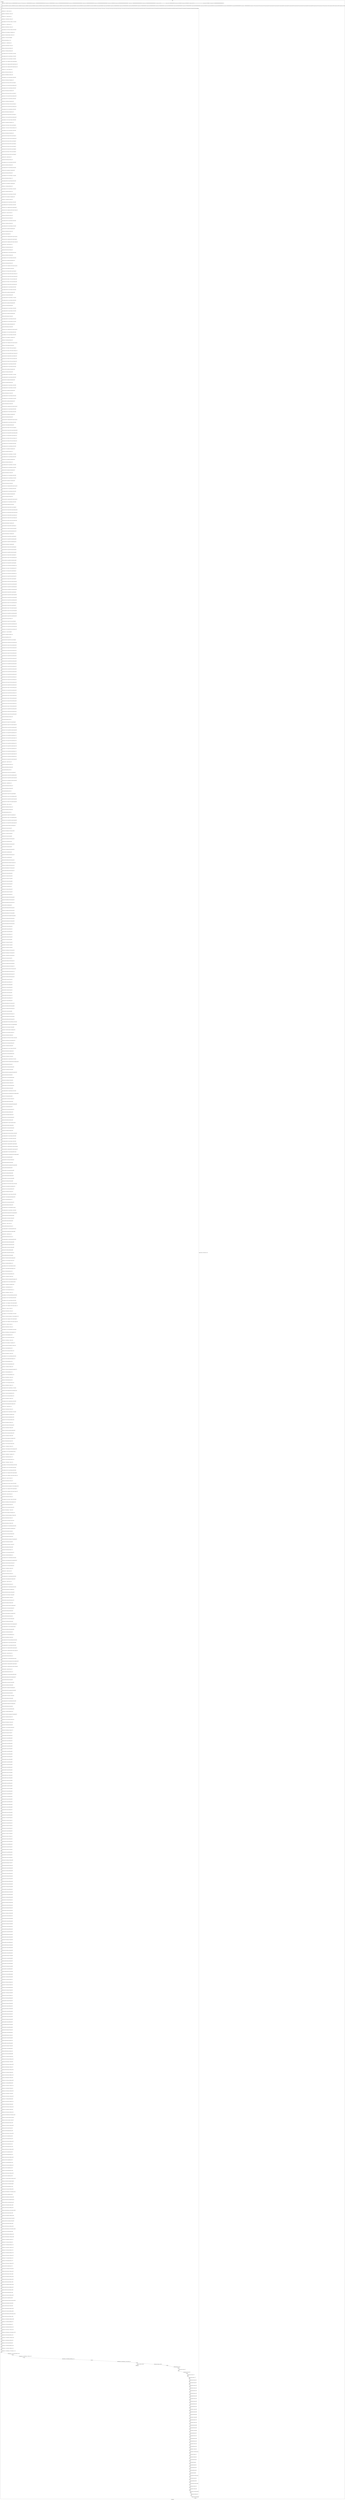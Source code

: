 digraph G {
label="Btor2XCFA";
subgraph cluster_0 {
label="main";
main_init[];
l1[];
l3[];
l4[];
l5[];
l6[];
l7[];
l8[];
l9[];
l10[];
l11[];
l12[];
l13[];
l14[];
l15[];
l16[];
l17[];
l18[];
l19[];
l20[];
l21[];
l22[];
l23[];
l24[];
l25[];
l26[];
l27[];
l28[];
l29[];
l30[];
l31[];
l32[];
l33[];
l34[];
l35[];
l36[];
l37[];
l38[];
l39[];
l40[];
l41[];
l42[];
l43[];
l44[];
l45[];
l46[];
l47[];
l48[];
l49[];
l50[];
l51[];
l52[];
l53[];
l54[];
l55[];
l56[];
l57[];
l58[];
l59[];
l60[];
l61[];
l62[];
l63[];
l64[];
l65[];
l66[];
l67[];
l68[];
l69[];
l70[];
l71[];
l72[];
l73[];
l74[];
l75[];
l76[];
l77[];
l78[];
l79[];
l80[];
l81[];
l82[];
l83[];
l84[];
l85[];
l86[];
l87[];
l88[];
l89[];
l90[];
l91[];
l92[];
l93[];
l94[];
l95[];
l96[];
l97[];
l98[];
l99[];
l100[];
l101[];
l102[];
l103[];
l104[];
l105[];
l106[];
l107[];
l108[];
l109[];
l110[];
l111[];
l112[];
l113[];
l114[];
l115[];
l116[];
l117[];
l118[];
l119[];
l120[];
l121[];
l122[];
l123[];
l124[];
l125[];
l126[];
l127[];
l128[];
l129[];
l130[];
l131[];
l132[];
l133[];
l134[];
l135[];
l136[];
l137[];
l138[];
l139[];
l140[];
l141[];
l142[];
l143[];
l144[];
l145[];
l146[];
l147[];
l148[];
l149[];
l150[];
l151[];
l152[];
l153[];
l154[];
l155[];
l156[];
l157[];
l158[];
l159[];
l160[];
l161[];
l162[];
l163[];
l164[];
l165[];
l166[];
l167[];
l168[];
l169[];
l170[];
l171[];
l172[];
l173[];
l174[];
l175[];
l176[];
l177[];
l178[];
l179[];
l180[];
l181[];
l182[];
l183[];
l184[];
l185[];
l186[];
l187[];
l188[];
l189[];
l190[];
l191[];
l192[];
l193[];
l194[];
l195[];
l196[];
l197[];
l198[];
l199[];
l200[];
l201[];
l202[];
l203[];
l204[];
l205[];
l206[];
l207[];
l208[];
l209[];
l210[];
l211[];
l212[];
l213[];
l214[];
l215[];
l216[];
l217[];
l218[];
l219[];
l220[];
l221[];
l222[];
l223[];
l224[];
l225[];
l226[];
l227[];
l228[];
l229[];
l230[];
l231[];
l232[];
l233[];
l234[];
l235[];
l236[];
l237[];
l238[];
l239[];
l240[];
l241[];
l242[];
l243[];
l244[];
l245[];
l246[];
l247[];
l248[];
l249[];
l250[];
l251[];
l252[];
l253[];
l254[];
l255[];
l256[];
l257[];
l258[];
l259[];
l260[];
l261[];
l262[];
l263[];
l264[];
l265[];
l266[];
l267[];
l268[];
l269[];
l270[];
l271[];
l272[];
l273[];
l274[];
l275[];
l276[];
l277[];
l278[];
l279[];
l280[];
l281[];
l282[];
l283[];
l284[];
l285[];
l286[];
l287[];
l288[];
l289[];
l290[];
l291[];
l292[];
l293[];
l294[];
l295[];
l296[];
l297[];
l298[];
l299[];
l300[];
l301[];
l302[];
l303[];
l304[];
l305[];
l306[];
l307[];
l308[];
l309[];
l310[];
l311[];
l312[];
l313[];
l314[];
l315[];
l316[];
l317[];
l318[];
l319[];
l320[];
l321[];
l322[];
l323[];
l324[];
l325[];
l326[];
l327[];
l328[];
l329[];
l330[];
l331[];
l332[];
l333[];
l334[];
l335[];
l336[];
l337[];
l338[];
l339[];
l340[];
l341[];
l342[];
l343[];
l344[];
l345[];
l346[];
l347[];
l348[];
l349[];
l350[];
l351[];
l352[];
l353[];
l354[];
l355[];
l356[];
l357[];
l358[];
l359[];
l360[];
l361[];
l362[];
l363[];
l364[];
l365[];
l366[];
l367[];
l368[];
l369[];
l370[];
l371[];
l372[];
l373[];
l374[];
l375[];
l376[];
l377[];
l378[];
l379[];
l380[];
l381[];
l382[];
l383[];
l384[];
l385[];
l386[];
l387[];
l388[];
l389[];
l390[];
l391[];
l392[];
l393[];
l394[];
l395[];
l396[];
l397[];
l398[];
l399[];
l400[];
l401[];
l402[];
l403[];
l404[];
l405[];
l406[];
l407[];
l408[];
l409[];
l410[];
l411[];
l412[];
l413[];
l414[];
l415[];
l416[];
l417[];
l418[];
l419[];
l420[];
l421[];
l422[];
l423[];
l424[];
l425[];
l426[];
l427[];
l428[];
l429[];
l430[];
l431[];
l432[];
l433[];
l434[];
l435[];
l436[];
l437[];
l438[];
l439[];
l440[];
l441[];
l442[];
l443[];
l444[];
l445[];
l446[];
l447[];
l448[];
l449[];
l450[];
l451[];
l452[];
l453[];
l454[];
l455[];
l456[];
l457[];
l458[];
l459[];
l460[];
l461[];
l462[];
l463[];
l464[];
l465[];
l466[];
l467[];
l468[];
l469[];
l470[];
l471[];
l472[];
l473[];
l474[];
l475[];
l476[];
l477[];
l478[];
l479[];
l480[];
l481[];
l482[];
l483[];
l484[];
l485[];
l486[];
l487[];
l488[];
l489[];
l490[];
l491[];
l492[];
l493[];
l494[];
l495[];
l496[];
l497[];
l498[];
l499[];
l500[];
l501[];
l502[];
l503[];
l504[];
l505[];
l506[];
l507[];
l508[];
l509[];
l510[];
l511[];
l512[];
l513[];
l514[];
l515[];
l516[];
l517[];
l518[];
l519[];
l520[];
l521[];
l522[];
l523[];
l524[];
l525[];
l526[];
l527[];
l528[];
l529[];
l530[];
l531[];
l532[];
l533[];
l534[];
l535[];
l536[];
l537[];
l538[];
l539[];
l540[];
l541[];
l542[];
l543[];
l544[];
l545[];
l546[];
l547[];
l548[];
l549[];
l550[];
l551[];
l552[];
l553[];
l554[];
l555[];
l556[];
l557[];
l558[];
l559[];
l560[];
l561[];
l562[];
l563[];
l564[];
l565[];
l566[];
l567[];
l568[];
l569[];
l570[];
l571[];
l572[];
l573[];
l574[];
l575[];
l576[];
l577[];
l578[];
l579[];
l580[];
l581[];
l582[];
l583[];
l584[];
l585[];
l586[];
l587[];
l588[];
l589[];
l590[];
l591[];
l592[];
l593[];
l594[];
l595[];
l596[];
l597[];
l598[];
l599[];
l600[];
l601[];
l602[];
l603[];
l604[];
l605[];
l606[];
l607[];
l608[];
l609[];
l610[];
l611[];
l612[];
l613[];
l614[];
l615[];
l616[];
l617[];
l618[];
l619[];
l620[];
l621[];
l622[];
l623[];
l624[];
l625[];
l626[];
l627[];
l628[];
l629[];
l630[];
l631[];
l632[];
l633[];
l634[];
l635[];
l636[];
l637[];
l638[];
l639[];
l640[];
l641[];
l642[];
l643[];
l644[];
l645[];
l646[];
l647[];
l648[];
l649[];
l650[];
l651[];
l652[];
l653[];
l654[];
l655[];
l656[];
l657[];
l658[];
l659[];
l660[];
l661[];
l662[];
l663[];
l664[];
l665[];
l666[];
l667[];
l668[];
l669[];
l670[];
l671[];
l672[];
l673[];
l674[];
l675[];
l676[];
l677[];
l678[];
l679[];
l680[];
l681[];
l682[];
l683[];
l684[];
l685[];
l686[];
l687[];
l688[];
l689[];
l690[];
l691[];
l692[];
l693[];
l694[];
l695[];
l696[];
l697[];
l698[];
l699[];
l700[];
l701[];
l702[];
l703[];
l704[];
l705[];
l706[];
l707[];
l708[];
l709[];
l710[];
l711[];
l712[];
l713[];
l714[];
l715[];
l716[];
l717[];
l718[];
l719[];
l720[];
l721[];
l722[];
l723[];
l724[];
l725[];
l726[];
l727[];
l728[];
l729[];
l730[];
l731[];
l732[];
l733[];
l734[];
l735[];
l736[];
l737[];
l738[];
l739[];
l740[];
l741[];
l742[];
l743[];
l744[];
l745[];
l746[];
l747[];
l748[];
l749[];
l750[];
l751[];
l752[];
l753[];
l754[];
l755[];
l756[];
l757[];
l758[];
l759[];
l760[];
l761[];
l762[];
l763[];
l764[];
l765[];
l766[];
l767[];
l768[];
l769[];
l770[];
l771[];
l772[];
l773[];
l774[];
l775[];
l776[];
l777[];
l778[];
l779[];
l780[];
l781[];
l782[];
l783[];
l784[];
l785[];
l786[];
l787[];
l788[];
l789[];
l790[];
l791[];
l792[];
l793[];
l794[];
l795[];
l796[];
l797[];
l798[];
l799[];
l800[];
l801[];
l802[];
l803[];
l804[];
l805[];
l806[];
l807[];
l808[];
l809[];
l810[];
l811[];
l812[];
l813[];
l814[];
l815[];
l816[];
l817[];
l818[];
l819[];
l820[];
l821[];
l822[];
l823[];
l824[];
l825[];
l826[];
l827[];
l828[];
l829[];
l830[];
l831[];
l832[];
l833[];
l834[];
l835[];
l836[];
l837[];
l838[];
l839[];
l840[];
l841[];
l842[];
l843[];
l844[];
l845[];
l846[];
l847[];
l848[];
l849[];
l850[];
l851[];
l852[];
l853[];
l854[];
l855[];
l856[];
l857[];
l858[];
l859[];
l860[];
l861[];
l862[];
l863[];
l864[];
l865[];
l866[];
l867[];
l868[];
l869[];
l870[];
l871[];
l872[];
l873[];
l874[];
l875[];
l876[];
l877[];
l878[];
l879[];
l880[];
l881[];
l882[];
l883[];
l884[];
l885[];
l886[];
l887[];
l888[];
l889[];
l890[];
l891[];
main_error[];
l892[];
l893[];
l894[];
l895[];
l896[];
l897[];
l898[];
l899[];
l900[];
l901[];
l902[];
l903[];
l904[];
l905[];
l906[];
l907[];
l908[];
l909[];
l910[];
l911[];
l912[];
l913[];
l914[];
l915[];
l916[];
l917[];
l918[];
l919[];
l920[];
l921[];
l922[];
l923[];
l924[];
l925[];
l926[];
l927[];
l928[];
l929[];
l930[];
l931[];
l932[];
l933[];
l934[];
l935[];
l936[];
l937[];
l938[];
l939[];
l940[];
l941[];
l942[];
main_init -> l1 [label="[(assign const_7 #b00000000),(assign const_40 #b0000000000000000),(assign const_73 #b0),(assign const_112 #b0000000000000000),(assign const_114 #b00000000000000000000000000010000),(assign const_126 #b0000000000000001),(assign const_130 #b00000000000000000000000000000000),(assign const_133 #b00000000000000000000000000000010),(assign const_134 #b000000000000000000000000),(assign const_135 #b00000000000000000000000000000001),(assign const_149 #b00000000),(assign const_166 #b00000000000000000000000000000011),(assign const_173 #b00000000000000000000000000000100),(assign const_180 #b00000000000000000000000000000101),(assign const_349 #b1111111111111111),(assign const_381 #b0000000000000000),(assign const_404 #b00000010),(assign const_406 #b00000001),(assign const_622 #b11111111111111111111111111111111),(assign const_647 #b00000011),(assign const_671 #b00000000000000000000000000000110)] "];
l3 -> l4 [label="[(havoc input_125),(havoc input_129),(havoc input_153),(havoc input_159),(havoc input_165),(havoc input_172),(havoc input_179),(havoc input_198),(havoc input_206),(havoc input_212),(havoc input_218),(havoc input_233),(havoc input_245),(havoc input_346),(havoc input_347),(havoc input_354),(havoc input_360),(havoc input_366),(havoc input_371),(havoc input_376),(havoc input_402),(havoc input_403),(havoc input_405),(havoc input_407),(havoc input_413),(havoc input_417),(havoc input_418),(havoc input_419),(havoc input_420),(havoc input_421),(havoc input_422),(havoc input_423),(havoc input_424),(havoc input_425),(havoc input_426),(havoc input_427),(havoc input_458),(havoc input_461),(havoc input_462),(havoc input_463),(havoc input_464),(havoc input_465),(havoc input_466),(havoc input_487),(havoc input_497),(havoc input_507),(havoc input_551),(havoc input_575),(havoc input_599)] "];
l4 -> l5 [label="[(assign binary_113 (++ state_41 const_112))] "];
l5 -> l6 [label="[(assign binary_115 (bvashr binary_113 const_114))] "];
l6 -> l7 [label="[(assign binary_116 (++ state_43 const_112))] "];
l7 -> l8 [label="[(assign binary_117 (bvashr binary_116 const_114))] "];
l8 -> l9 [label="[(assign comparison_118 (ite (= binary_115 binary_117) #b1 #b0))] "];
l9 -> l10 [label="[(assign binary_119 (++ state_49 const_112))] "];
l10 -> l11 [label="[(assign binary_120 (bvashr binary_119 const_114))] "];
l11 -> l12 [label="[(assign comparison_121 (ite (= binary_115 binary_120) #b1 #b0))] "];
l12 -> l13 [label="[(assign binary_122 (bvor comparison_118 comparison_121))] "];
l13 -> l14 [label="[(assign binary_123 (bvand (bvnot state_110) binary_122))] "];
l14 -> l15 [label="[(assign binary_127 (bvxor const_126 state_59))] "];
l15 -> l16 [label="[(assign slice_128 (extract binary_127 0 8))] "];
l16 -> l17 [label="[(assign binary_131 (++ state_65 const_112))] "];
l17 -> l18 [label="[(assign binary_132 (bvashr binary_131 const_114))] "];
l18 -> l19 [label="[(assign binary_136 (bvmul const_133 binary_132))] "];
l19 -> l20 [label="[(assign binary_137 (bvadd const_135 binary_136))] "];
l20 -> l21 [label="[(assign comparison_138 (ite (= const_130 binary_137) #b1 #b0))] "];
l21 -> l22 [label="[(assign comparison_139 (ite (= const_135 binary_137) #b1 #b0))] "];
l22 -> l23 [label="[(assign comparison_140 (ite (= const_133 binary_137) #b1 #b0))] "];
l23 -> l24 [label="[(assign ternary_141 (ite (= comparison_140 #b1) state_36 state_38))] "];
l24 -> l25 [label="[(assign ternary_142 (ite (= comparison_139 #b1) state_34 ternary_141))] "];
l25 -> l26 [label="[(assign ternary_143 (ite (= comparison_138 #b1) state_32 ternary_142))] "];
l26 -> l27 [label="[(assign binary_144 (++ const_134 ternary_143))] "];
l27 -> l28 [label="[(assign binary_145 (bvmul const_133 binary_144))] "];
l28 -> l29 [label="[(assign binary_146 (bvadd binary_132 binary_145))] "];
l29 -> l30 [label="[(assign comparison_147 (ite (= const_130 binary_146) #b1 #b0))] "];
l30 -> l31 [label="[(assign binary_148 (bvand input_129 comparison_147))] "];
l31 -> l32 [label="[(assign ternary_150 (ite (= binary_148 #b1) const_149 state_8))] "];
l32 -> l33 [label="[(assign ternary_151 (ite (= input_125 #b1) slice_128 ternary_150))] "];
l33 -> l34 [label="[(assign comparison_154 (ite (= const_135 binary_146) #b1 #b0))] "];
l34 -> l35 [label="[(assign binary_155 (bvand input_129 comparison_154))] "];
l35 -> l36 [label="[(assign ternary_156 (ite (= binary_155 #b1) const_149 state_10))] "];
l36 -> l37 [label="[(assign ternary_157 (ite (= input_153 #b1) slice_128 ternary_156))] "];
l37 -> l38 [label="[(assign comparison_160 (ite (= const_133 binary_146) #b1 #b0))] "];
l38 -> l39 [label="[(assign binary_161 (bvand input_129 comparison_160))] "];
l39 -> l40 [label="[(assign ternary_162 (ite (= binary_161 #b1) const_149 state_12))] "];
l40 -> l41 [label="[(assign ternary_163 (ite (= input_159 #b1) slice_128 ternary_162))] "];
l41 -> l42 [label="[(assign comparison_167 (ite (= const_166 binary_146) #b1 #b0))] "];
l42 -> l43 [label="[(assign binary_168 (bvand input_129 comparison_167))] "];
l43 -> l44 [label="[(assign ternary_169 (ite (= binary_168 #b1) const_149 state_14))] "];
l44 -> l45 [label="[(assign ternary_170 (ite (= input_165 #b1) slice_128 ternary_169))] "];
l45 -> l46 [label="[(assign comparison_174 (ite (= const_173 binary_146) #b1 #b0))] "];
l46 -> l47 [label="[(assign binary_175 (bvand input_129 comparison_174))] "];
l47 -> l48 [label="[(assign ternary_176 (ite (= binary_175 #b1) const_149 state_16))] "];
l48 -> l49 [label="[(assign ternary_177 (ite (= input_172 #b1) slice_128 ternary_176))] "];
l49 -> l50 [label="[(assign comparison_181 (ite (= const_180 binary_146) #b1 #b0))] "];
l50 -> l51 [label="[(assign binary_182 (bvand input_129 comparison_181))] "];
l51 -> l52 [label="[(assign ternary_183 (ite (= binary_182 #b1) const_149 state_18))] "];
l52 -> l53 [label="[(assign ternary_184 (ite (= input_179 #b1) slice_128 ternary_183))] "];
l53 -> l54 [label="[(assign ternary_186 (ite (= binary_148 #b1) const_149 state_20))] "];
l54 -> l55 [label="[(assign ternary_188 (ite (= binary_155 #b1) const_149 state_22))] "];
l55 -> l56 [label="[(assign ternary_190 (ite (= binary_161 #b1) const_149 state_24))] "];
l56 -> l57 [label="[(assign ternary_192 (ite (= binary_168 #b1) const_149 state_26))] "];
l57 -> l58 [label="[(assign ternary_194 (ite (= binary_175 #b1) const_149 state_28))] "];
l58 -> l59 [label="[(assign ternary_196 (ite (= binary_182 #b1) const_149 state_30))] "];
l59 -> l60 [label="[(assign binary_199 (++ state_45 const_112))] "];
l60 -> l61 [label="[(assign binary_200 (bvashr binary_199 const_114))] "];
l61 -> l62 [label="[(assign comparison_201 (ite (= const_130 binary_200) #b1 #b0))] "];
l62 -> l63 [label="[(assign binary_202 (bvadd const_135 binary_200))] "];
l63 -> l64 [label="[(assign comparison_203 (ite (= const_130 binary_202) #b1 #b0))] "];
l64 -> l65 [label="[(assign binary_204 (bvor comparison_201 comparison_203))] "];
l65 -> l66 [label="[(assign binary_205 (bvand input_198 binary_204))] "];
l66 -> l67 [label="[(assign comparison_207 (ite (= const_130 binary_117) #b1 #b0))] "];
l67 -> l68 [label="[(assign binary_208 (bvadd const_135 binary_117))] "];
l68 -> l69 [label="[(assign comparison_209 (ite (= const_130 binary_208) #b1 #b0))] "];
l69 -> l70 [label="[(assign binary_210 (bvor comparison_207 comparison_209))] "];
l70 -> l71 [label="[(assign binary_211 (bvand input_206 binary_210))] "];
l71 -> l72 [label="[(assign comparison_213 (ite (= const_130 binary_115) #b1 #b0))] "];
l72 -> l73 [label="[(assign binary_214 (bvadd const_135 binary_115))] "];
l73 -> l74 [label="[(assign comparison_215 (ite (= const_130 binary_214) #b1 #b0))] "];
l74 -> l75 [label="[(assign binary_216 (bvor comparison_213 comparison_215))] "];
l75 -> l76 [label="[(assign binary_217 (bvand input_212 binary_216))] "];
l76 -> l77 [label="[(assign comparison_219 (ite (= const_130 binary_132) #b1 #b0))] "];
l77 -> l78 [label="[(assign comparison_220 (ite (= const_135 binary_132) #b1 #b0))] "];
l78 -> l79 [label="[(assign ternary_221 (ite (= comparison_220 #b1) state_49 state_51))] "];
l79 -> l80 [label="[(assign ternary_222 (ite (= comparison_219 #b1) state_47 ternary_221))] "];
l80 -> l81 [label="[(assign binary_223 (++ ternary_222 const_112))] "];
l81 -> l82 [label="[(assign binary_224 (bvashr binary_223 const_114))] "];
l82 -> l83 [label="[(assign binary_225 (bvmul const_133 binary_224))] "];
l83 -> l84 [label="[(assign comparison_226 (ite (= const_130 binary_225) #b1 #b0))] "];
l84 -> l85 [label="[(assign binary_227 (bvadd const_135 binary_225))] "];
l85 -> l86 [label="[(assign comparison_228 (ite (= const_130 binary_227) #b1 #b0))] "];
l86 -> l87 [label="[(assign binary_229 (bvor comparison_226 comparison_228))] "];
l87 -> l88 [label="[(assign binary_230 (bvand input_218 binary_229))] "];
l88 -> l89 [label="[(assign slice_231 (extract state_65 0 8))] "];
l89 -> l90 [label="[(assign ternary_232 (ite (= comparison_228 #b1) slice_231 slice_128))] "];
l90 -> l91 [label="[(assign ternary_234 (ite (= comparison_220 #b1) state_43 state_45))] "];
l91 -> l92 [label="[(assign ternary_235 (ite (= comparison_219 #b1) state_41 ternary_234))] "];
l92 -> l93 [label="[(assign binary_236 (++ ternary_235 const_112))] "];
l93 -> l94 [label="[(assign binary_237 (bvashr binary_236 const_114))] "];
l94 -> l95 [label="[(assign binary_238 (bvmul const_133 binary_237))] "];
l95 -> l96 [label="[(assign comparison_239 (ite (= const_130 binary_238) #b1 #b0))] "];
l96 -> l97 [label="[(assign binary_240 (bvadd const_135 binary_238))] "];
l97 -> l98 [label="[(assign comparison_241 (ite (= const_130 binary_240) #b1 #b0))] "];
l98 -> l99 [label="[(assign binary_242 (bvor comparison_239 comparison_241))] "];
l99 -> l100 [label="[(assign binary_243 (bvand input_233 binary_242))] "];
l100 -> l101 [label="[(assign ternary_244 (ite (= comparison_241 #b1) slice_231 slice_128))] "];
l101 -> l102 [label="[(assign binary_246 (bvand comparison_219 input_245))] "];
l102 -> l103 [label="[(assign ternary_247 (ite (= binary_246 #b1) const_149 state_32))] "];
l103 -> l104 [label="[(assign ternary_248 (ite (= binary_243 #b1) ternary_244 ternary_247))] "];
l104 -> l105 [label="[(assign ternary_249 (ite (= binary_230 #b1) ternary_232 ternary_248))] "];
l105 -> l106 [label="[(assign ternary_250 (ite (= binary_217 #b1) const_149 ternary_249))] "];
l106 -> l107 [label="[(assign ternary_251 (ite (= binary_211 #b1) const_149 ternary_250))] "];
l107 -> l108 [label="[(assign ternary_252 (ite (= binary_205 #b1) const_149 ternary_251))] "];
l108 -> l109 [label="[(assign comparison_254 (ite (= const_135 binary_200) #b1 #b0))] "];
l109 -> l110 [label="[(assign comparison_255 (ite (= const_135 binary_202) #b1 #b0))] "];
l110 -> l111 [label="[(assign binary_256 (bvor comparison_254 comparison_255))] "];
l111 -> l112 [label="[(assign binary_257 (bvand input_198 binary_256))] "];
l112 -> l113 [label="[(assign comparison_258 (ite (= const_135 binary_117) #b1 #b0))] "];
l113 -> l114 [label="[(assign comparison_259 (ite (= const_135 binary_208) #b1 #b0))] "];
l114 -> l115 [label="[(assign binary_260 (bvor comparison_258 comparison_259))] "];
l115 -> l116 [label="[(assign binary_261 (bvand input_206 binary_260))] "];
l116 -> l117 [label="[(assign comparison_262 (ite (= const_135 binary_115) #b1 #b0))] "];
l117 -> l118 [label="[(assign comparison_263 (ite (= const_135 binary_214) #b1 #b0))] "];
l118 -> l119 [label="[(assign binary_264 (bvor comparison_262 comparison_263))] "];
l119 -> l120 [label="[(assign binary_265 (bvand input_212 binary_264))] "];
l120 -> l121 [label="[(assign comparison_266 (ite (= const_135 binary_225) #b1 #b0))] "];
l121 -> l122 [label="[(assign comparison_267 (ite (= const_135 binary_227) #b1 #b0))] "];
l122 -> l123 [label="[(assign binary_268 (bvor comparison_266 comparison_267))] "];
l123 -> l124 [label="[(assign binary_269 (bvand input_218 binary_268))] "];
l124 -> l125 [label="[(assign ternary_270 (ite (= comparison_267 #b1) slice_231 slice_128))] "];
l125 -> l126 [label="[(assign comparison_271 (ite (= const_135 binary_238) #b1 #b0))] "];
l126 -> l127 [label="[(assign comparison_272 (ite (= const_135 binary_240) #b1 #b0))] "];
l127 -> l128 [label="[(assign binary_273 (bvor comparison_271 comparison_272))] "];
l128 -> l129 [label="[(assign binary_274 (bvand input_233 binary_273))] "];
l129 -> l130 [label="[(assign ternary_275 (ite (= comparison_272 #b1) slice_231 slice_128))] "];
l130 -> l131 [label="[(assign binary_276 (bvand comparison_220 input_245))] "];
l131 -> l132 [label="[(assign ternary_277 (ite (= binary_276 #b1) const_149 state_34))] "];
l132 -> l133 [label="[(assign ternary_278 (ite (= binary_274 #b1) ternary_275 ternary_277))] "];
l133 -> l134 [label="[(assign ternary_279 (ite (= binary_269 #b1) ternary_270 ternary_278))] "];
l134 -> l135 [label="[(assign ternary_280 (ite (= binary_265 #b1) const_149 ternary_279))] "];
l135 -> l136 [label="[(assign ternary_281 (ite (= binary_261 #b1) const_149 ternary_280))] "];
l136 -> l137 [label="[(assign ternary_282 (ite (= binary_257 #b1) const_149 ternary_281))] "];
l137 -> l138 [label="[(assign comparison_284 (ite (= const_133 binary_200) #b1 #b0))] "];
l138 -> l139 [label="[(assign comparison_285 (ite (= const_133 binary_202) #b1 #b0))] "];
l139 -> l140 [label="[(assign binary_286 (bvor comparison_284 comparison_285))] "];
l140 -> l141 [label="[(assign binary_287 (bvand input_198 binary_286))] "];
l141 -> l142 [label="[(assign comparison_288 (ite (= const_133 binary_117) #b1 #b0))] "];
l142 -> l143 [label="[(assign comparison_289 (ite (= const_133 binary_208) #b1 #b0))] "];
l143 -> l144 [label="[(assign binary_290 (bvor comparison_288 comparison_289))] "];
l144 -> l145 [label="[(assign binary_291 (bvand input_206 binary_290))] "];
l145 -> l146 [label="[(assign comparison_292 (ite (= const_133 binary_115) #b1 #b0))] "];
l146 -> l147 [label="[(assign comparison_293 (ite (= const_133 binary_214) #b1 #b0))] "];
l147 -> l148 [label="[(assign binary_294 (bvor comparison_292 comparison_293))] "];
l148 -> l149 [label="[(assign binary_295 (bvand input_212 binary_294))] "];
l149 -> l150 [label="[(assign comparison_296 (ite (= const_133 binary_225) #b1 #b0))] "];
l150 -> l151 [label="[(assign comparison_297 (ite (= const_133 binary_227) #b1 #b0))] "];
l151 -> l152 [label="[(assign binary_298 (bvor comparison_296 comparison_297))] "];
l152 -> l153 [label="[(assign binary_299 (bvand input_218 binary_298))] "];
l153 -> l154 [label="[(assign ternary_300 (ite (= comparison_297 #b1) slice_231 slice_128))] "];
l154 -> l155 [label="[(assign comparison_301 (ite (= const_133 binary_238) #b1 #b0))] "];
l155 -> l156 [label="[(assign comparison_302 (ite (= const_133 binary_240) #b1 #b0))] "];
l156 -> l157 [label="[(assign binary_303 (bvor comparison_301 comparison_302))] "];
l157 -> l158 [label="[(assign binary_304 (bvand input_233 binary_303))] "];
l158 -> l159 [label="[(assign ternary_305 (ite (= comparison_302 #b1) slice_231 slice_128))] "];
l159 -> l160 [label="[(assign comparison_306 (ite (= const_133 binary_132) #b1 #b0))] "];
l160 -> l161 [label="[(assign binary_307 (bvand comparison_306 input_245))] "];
l161 -> l162 [label="[(assign ternary_308 (ite (= binary_307 #b1) const_149 state_36))] "];
l162 -> l163 [label="[(assign ternary_309 (ite (= binary_304 #b1) ternary_305 ternary_308))] "];
l163 -> l164 [label="[(assign ternary_310 (ite (= binary_299 #b1) ternary_300 ternary_309))] "];
l164 -> l165 [label="[(assign ternary_311 (ite (= binary_295 #b1) const_149 ternary_310))] "];
l165 -> l166 [label="[(assign ternary_312 (ite (= binary_291 #b1) const_149 ternary_311))] "];
l166 -> l167 [label="[(assign ternary_313 (ite (= binary_287 #b1) const_149 ternary_312))] "];
l167 -> l168 [label="[(assign comparison_315 (ite (= const_166 binary_200) #b1 #b0))] "];
l168 -> l169 [label="[(assign comparison_316 (ite (= const_166 binary_202) #b1 #b0))] "];
l169 -> l170 [label="[(assign binary_317 (bvor comparison_315 comparison_316))] "];
l170 -> l171 [label="[(assign binary_318 (bvand input_198 binary_317))] "];
l171 -> l172 [label="[(assign comparison_319 (ite (= const_166 binary_117) #b1 #b0))] "];
l172 -> l173 [label="[(assign comparison_320 (ite (= const_166 binary_208) #b1 #b0))] "];
l173 -> l174 [label="[(assign binary_321 (bvor comparison_319 comparison_320))] "];
l174 -> l175 [label="[(assign binary_322 (bvand input_206 binary_321))] "];
l175 -> l176 [label="[(assign comparison_323 (ite (= const_166 binary_115) #b1 #b0))] "];
l176 -> l177 [label="[(assign comparison_324 (ite (= const_166 binary_214) #b1 #b0))] "];
l177 -> l178 [label="[(assign binary_325 (bvor comparison_323 comparison_324))] "];
l178 -> l179 [label="[(assign binary_326 (bvand input_212 binary_325))] "];
l179 -> l180 [label="[(assign comparison_327 (ite (= const_166 binary_225) #b1 #b0))] "];
l180 -> l181 [label="[(assign comparison_328 (ite (= const_166 binary_227) #b1 #b0))] "];
l181 -> l182 [label="[(assign binary_329 (bvor comparison_327 comparison_328))] "];
l182 -> l183 [label="[(assign binary_330 (bvand input_218 binary_329))] "];
l183 -> l184 [label="[(assign ternary_331 (ite (= comparison_328 #b1) slice_231 slice_128))] "];
l184 -> l185 [label="[(assign comparison_332 (ite (= const_166 binary_238) #b1 #b0))] "];
l185 -> l186 [label="[(assign comparison_333 (ite (= const_166 binary_240) #b1 #b0))] "];
l186 -> l187 [label="[(assign binary_334 (bvor comparison_332 comparison_333))] "];
l187 -> l188 [label="[(assign binary_335 (bvand input_233 binary_334))] "];
l188 -> l189 [label="[(assign ternary_336 (ite (= comparison_333 #b1) slice_231 slice_128))] "];
l189 -> l190 [label="[(assign comparison_337 (ite (= const_166 binary_132) #b1 #b0))] "];
l190 -> l191 [label="[(assign binary_338 (bvand comparison_337 input_245))] "];
l191 -> l192 [label="[(assign ternary_339 (ite (= binary_338 #b1) const_149 state_38))] "];
l192 -> l193 [label="[(assign ternary_340 (ite (= binary_335 #b1) ternary_336 ternary_339))] "];
l193 -> l194 [label="[(assign ternary_341 (ite (= binary_330 #b1) ternary_331 ternary_340))] "];
l194 -> l195 [label="[(assign ternary_342 (ite (= binary_326 #b1) const_149 ternary_341))] "];
l195 -> l196 [label="[(assign ternary_343 (ite (= binary_322 #b1) const_149 ternary_342))] "];
l196 -> l197 [label="[(assign ternary_344 (ite (= binary_318 #b1) const_149 ternary_343))] "];
l197 -> l198 [label="[(assign binary_348 (bvand input_347 comparison_219))] "];
l198 -> l199 [label="[(assign ternary_350 (ite (= binary_348 #b1) const_349 state_41))] "];
l199 -> l200 [label="[(assign ternary_351 (ite (= input_212 #b1) state_47 ternary_350))] "];
l200 -> l201 [label="[(assign ternary_352 (ite (= input_346 #b1) state_53 ternary_351))] "];
l201 -> l202 [label="[(assign binary_355 (bvand input_347 comparison_220))] "];
l202 -> l203 [label="[(assign ternary_356 (ite (= binary_355 #b1) const_349 state_43))] "];
l203 -> l204 [label="[(assign ternary_357 (ite (= input_206 #b1) state_49 ternary_356))] "];
l204 -> l205 [label="[(assign ternary_358 (ite (= input_354 #b1) state_55 ternary_357))] "];
l205 -> l206 [label="[(assign binary_361 (bvand input_347 comparison_306))] "];
l206 -> l207 [label="[(assign ternary_362 (ite (= binary_361 #b1) const_349 state_45))] "];
l207 -> l208 [label="[(assign ternary_363 (ite (= input_198 #b1) state_51 ternary_362))] "];
l208 -> l209 [label="[(assign ternary_364 (ite (= input_360 #b1) state_57 ternary_363))] "];
l209 -> l210 [label="[(assign ternary_367 (ite (= binary_348 #b1) const_349 state_47))] "];
l210 -> l211 [label="[(assign ternary_368 (ite (= input_212 #b1) const_349 ternary_367))] "];
l211 -> l212 [label="[(assign ternary_369 (ite (= input_366 #b1) state_53 ternary_368))] "];
l212 -> l213 [label="[(assign ternary_372 (ite (= binary_355 #b1) const_349 state_49))] "];
l213 -> l214 [label="[(assign ternary_373 (ite (= input_206 #b1) const_349 ternary_372))] "];
l214 -> l215 [label="[(assign ternary_374 (ite (= input_371 #b1) state_55 ternary_373))] "];
l215 -> l216 [label="[(assign ternary_377 (ite (= binary_361 #b1) const_349 state_51))] "];
l216 -> l217 [label="[(assign ternary_378 (ite (= input_198 #b1) const_349 ternary_377))] "];
l217 -> l218 [label="[(assign ternary_379 (ite (= input_376 #b1) state_57 ternary_378))] "];
l218 -> l219 [label="[(assign ternary_382 (ite (= binary_348 #b1) const_349 state_53))] "];
l219 -> l220 [label="[(assign ternary_383 (ite (= input_125 #b1) const_381 ternary_382))] "];
l220 -> l221 [label="[(assign ternary_384 (ite (= input_153 #b1) const_126 ternary_383))] "];
l221 -> l222 [label="[(assign ternary_385 (ite (= input_346 #b1) const_349 ternary_384))] "];
l222 -> l223 [label="[(assign ternary_386 (ite (= input_366 #b1) const_349 ternary_385))] "];
l223 -> l224 [label="[(assign ternary_388 (ite (= binary_355 #b1) const_349 state_55))] "];
l224 -> l225 [label="[(assign ternary_389 (ite (= input_159 #b1) const_381 ternary_388))] "];
l225 -> l226 [label="[(assign ternary_390 (ite (= input_165 #b1) const_126 ternary_389))] "];
l226 -> l227 [label="[(assign ternary_391 (ite (= input_354 #b1) const_349 ternary_390))] "];
l227 -> l228 [label="[(assign ternary_392 (ite (= input_371 #b1) const_349 ternary_391))] "];
l228 -> l229 [label="[(assign ternary_394 (ite (= binary_361 #b1) const_349 state_57))] "];
l229 -> l230 [label="[(assign ternary_395 (ite (= input_172 #b1) const_381 ternary_394))] "];
l230 -> l231 [label="[(assign ternary_396 (ite (= input_179 #b1) const_126 ternary_395))] "];
l231 -> l232 [label="[(assign ternary_397 (ite (= input_360 #b1) const_349 ternary_396))] "];
l232 -> l233 [label="[(assign ternary_398 (ite (= input_376 #b1) const_349 ternary_397))] "];
l233 -> l234 [label="[(assign binary_400 (bvxor const_126 binary_127))] "];
l234 -> l235 [label="[(assign ternary_408 (ite (= input_407 #b1) const_149 state_61))] "];
l235 -> l236 [label="[(assign ternary_409 (ite (= input_405 #b1) const_406 ternary_408))] "];
l236 -> l237 [label="[(assign ternary_410 (ite (= input_403 #b1) const_404 ternary_409))] "];
l237 -> l238 [label="[(assign ternary_411 (ite (= input_402 #b1) const_149 ternary_410))] "];
l238 -> l239 [label="[(assign binary_414 (++ const_134 state_63))] "];
l239 -> l240 [label="[(assign binary_415 (bvadd const_135 binary_414))] "];
l240 -> l241 [label="[(assign slice_416 (extract binary_415 0 8))] "];
l241 -> l242 [label="[(assign ternary_428 (ite (= input_405 #b1) const_149 state_63))] "];
l242 -> l243 [label="[(assign ternary_429 (ite (= input_403 #b1) const_149 ternary_428))] "];
l243 -> l244 [label="[(assign ternary_430 (ite (= input_212 #b1) slice_416 ternary_429))] "];
l244 -> l245 [label="[(assign ternary_431 (ite (= input_125 #b1) slice_416 ternary_430))] "];
l245 -> l246 [label="[(assign ternary_432 (ite (= input_153 #b1) slice_416 ternary_431))] "];
l246 -> l247 [label="[(assign ternary_433 (ite (= input_427 #b1) slice_416 ternary_432))] "];
l247 -> l248 [label="[(assign ternary_434 (ite (= input_426 #b1) slice_416 ternary_433))] "];
l248 -> l249 [label="[(assign ternary_435 (ite (= input_425 #b1) slice_416 ternary_434))] "];
l249 -> l250 [label="[(assign ternary_436 (ite (= input_346 #b1) slice_416 ternary_435))] "];
l250 -> l251 [label="[(assign ternary_437 (ite (= input_366 #b1) slice_416 ternary_436))] "];
l251 -> l252 [label="[(assign ternary_438 (ite (= input_424 #b1) slice_416 ternary_437))] "];
l252 -> l253 [label="[(assign ternary_439 (ite (= input_206 #b1) slice_416 ternary_438))] "];
l253 -> l254 [label="[(assign ternary_440 (ite (= input_159 #b1) slice_416 ternary_439))] "];
l254 -> l255 [label="[(assign ternary_441 (ite (= input_165 #b1) slice_416 ternary_440))] "];
l255 -> l256 [label="[(assign ternary_442 (ite (= input_423 #b1) slice_416 ternary_441))] "];
l256 -> l257 [label="[(assign ternary_443 (ite (= input_422 #b1) slice_416 ternary_442))] "];
l257 -> l258 [label="[(assign ternary_444 (ite (= input_421 #b1) slice_416 ternary_443))] "];
l258 -> l259 [label="[(assign ternary_445 (ite (= input_354 #b1) slice_416 ternary_444))] "];
l259 -> l260 [label="[(assign ternary_446 (ite (= input_371 #b1) slice_416 ternary_445))] "];
l260 -> l261 [label="[(assign ternary_447 (ite (= input_420 #b1) slice_416 ternary_446))] "];
l261 -> l262 [label="[(assign ternary_448 (ite (= input_198 #b1) slice_416 ternary_447))] "];
l262 -> l263 [label="[(assign ternary_449 (ite (= input_172 #b1) slice_416 ternary_448))] "];
l263 -> l264 [label="[(assign ternary_450 (ite (= input_179 #b1) slice_416 ternary_449))] "];
l264 -> l265 [label="[(assign ternary_451 (ite (= input_419 #b1) slice_416 ternary_450))] "];
l265 -> l266 [label="[(assign ternary_452 (ite (= input_418 #b1) slice_416 ternary_451))] "];
l266 -> l267 [label="[(assign ternary_453 (ite (= input_417 #b1) slice_416 ternary_452))] "];
l267 -> l268 [label="[(assign ternary_454 (ite (= input_360 #b1) slice_416 ternary_453))] "];
l268 -> l269 [label="[(assign ternary_455 (ite (= input_376 #b1) slice_416 ternary_454))] "];
l269 -> l270 [label="[(assign ternary_456 (ite (= input_413 #b1) slice_416 ternary_455))] "];
l270 -> l271 [label="[(assign binary_459 (bvadd const_135 binary_132))] "];
l271 -> l272 [label="[(assign slice_460 (extract binary_459 0 16))] "];
l272 -> l273 [label="[(assign ternary_467 (ite (= input_347 #b1) slice_460 state_65))] "];
l273 -> l274 [label="[(assign ternary_468 (ite (= input_407 #b1) const_381 ternary_467))] "];
l274 -> l275 [label="[(assign ternary_469 (ite (= input_245 #b1) slice_460 ternary_468))] "];
l275 -> l276 [label="[(assign ternary_470 (ite (= input_466 #b1) const_381 ternary_469))] "];
l276 -> l277 [label="[(assign ternary_471 (ite (= input_233 #b1) slice_460 ternary_470))] "];
l277 -> l278 [label="[(assign ternary_472 (ite (= input_465 #b1) slice_460 ternary_471))] "];
l278 -> l279 [label="[(assign ternary_473 (ite (= input_464 #b1) const_381 ternary_472))] "];
l279 -> l280 [label="[(assign ternary_474 (ite (= input_218 #b1) slice_460 ternary_473))] "];
l280 -> l281 [label="[(assign ternary_475 (ite (= input_463 #b1) slice_460 ternary_474))] "];
l281 -> l282 [label="[(assign ternary_476 (ite (= input_405 #b1) const_381 ternary_475))] "];
l282 -> l283 [label="[(assign ternary_477 (ite (= input_129 #b1) slice_460 ternary_476))] "];
l283 -> l284 [label="[(assign ternary_478 (ite (= input_462 #b1) slice_460 ternary_477))] "];
l284 -> l285 [label="[(assign ternary_479 (ite (= input_461 #b1) const_381 ternary_478))] "];
l285 -> l286 [label="[(assign ternary_480 (ite (= input_458 #b1) slice_460 ternary_479))] "];
l286 -> l287 [label="[(assign ternary_481 (ite (= input_402 #b1) const_381 ternary_480))] "];
l287 -> l288 [label="[(assign binary_483 (++ state_67 const_112))] "];
l288 -> l289 [label="[(assign binary_484 (bvashr binary_483 const_114))] "];
l289 -> l290 [label="[(assign binary_485 (bvadd const_135 binary_484))] "];
l290 -> l291 [label="[(assign slice_486 (extract binary_485 0 16))] "];
l291 -> l292 [label="[(assign ternary_488 (ite (= input_487 #b1) slice_486 state_67))] "];
l292 -> l293 [label="[(assign ternary_489 (ite (= input_425 #b1) slice_486 ternary_488))] "];
l293 -> l294 [label="[(assign ternary_490 (ite (= input_346 #b1) const_381 ternary_489))] "];
l294 -> l295 [label="[(assign ternary_491 (ite (= input_366 #b1) const_381 ternary_490))] "];
l295 -> l296 [label="[(assign binary_493 (++ state_69 const_112))] "];
l296 -> l297 [label="[(assign binary_494 (bvashr binary_493 const_114))] "];
l297 -> l298 [label="[(assign binary_495 (bvadd const_135 binary_494))] "];
l298 -> l299 [label="[(assign slice_496 (extract binary_495 0 16))] "];
l299 -> l300 [label="[(assign ternary_498 (ite (= input_497 #b1) slice_496 state_69))] "];
l300 -> l301 [label="[(assign ternary_499 (ite (= input_421 #b1) slice_496 ternary_498))] "];
l301 -> l302 [label="[(assign ternary_500 (ite (= input_354 #b1) const_381 ternary_499))] "];
l302 -> l303 [label="[(assign ternary_501 (ite (= input_371 #b1) const_381 ternary_500))] "];
l303 -> l304 [label="[(assign binary_503 (++ state_71 const_112))] "];
l304 -> l305 [label="[(assign binary_504 (bvashr binary_503 const_114))] "];
l305 -> l306 [label="[(assign binary_505 (bvadd const_135 binary_504))] "];
l306 -> l307 [label="[(assign slice_506 (extract binary_505 0 16))] "];
l307 -> l308 [label="[(assign ternary_508 (ite (= input_507 #b1) slice_506 state_71))] "];
l308 -> l309 [label="[(assign ternary_509 (ite (= input_417 #b1) slice_506 ternary_508))] "];
l309 -> l310 [label="[(assign ternary_510 (ite (= input_360 #b1) const_381 ternary_509))] "];
l310 -> l311 [label="[(assign ternary_511 (ite (= input_376 #b1) const_381 ternary_510))] "];
l311 -> l312 [label="[(assign binary_513 (bvand (bvnot state_74) (bvnot input_407)))] "];
l312 -> l313 [label="[(assign binary_515 (bvor state_76 input_407))] "];
l313 -> l314 [label="[(assign binary_516 (bvand binary_515 (bvnot input_466)))] "];
l314 -> l315 [label="[(assign binary_517 (bvor binary_516 input_402))] "];
l315 -> l316 [label="[(assign binary_519 (bvor state_78 input_466))] "];
l316 -> l317 [label="[(assign binary_520 (bvand binary_519 (bvnot input_464)))] "];
l317 -> l318 [label="[(assign binary_522 (bvor state_80 input_464))] "];
l318 -> l319 [label="[(assign binary_523 (bvand binary_522 (bvnot input_405)))] "];
l319 -> l320 [label="[(assign binary_526 (bvor state_84 input_405))] "];
l320 -> l321 [label="[(assign binary_527 (bvand binary_526 (bvnot input_403)))] "];
l321 -> l322 [label="[(assign binary_529 (bvor state_86 input_403))] "];
l322 -> l323 [label="[(assign binary_530 (bvand binary_529 (bvnot input_461)))] "];
l323 -> l324 [label="[(assign binary_532 (bvor state_88 input_461))] "];
l324 -> l325 [label="[(assign binary_533 (bvand binary_532 (bvnot input_402)))] "];
l325 -> l326 [label="[(assign binary_536 (bvand (bvnot state_92) (bvnot input_212)))] "];
l326 -> l327 [label="[(assign binary_537 (bvand binary_536 (bvnot input_125)))] "];
l327 -> l328 [label="[(assign binary_538 (bvand binary_537 (bvnot input_153)))] "];
l328 -> l329 [label="[(assign binary_539 (bvand binary_538 (bvnot input_427)))] "];
l329 -> l330 [label="[(assign binary_540 (bvor binary_539 input_426))] "];
l330 -> l331 [label="[(assign binary_541 (bvor binary_540 input_425))] "];
l331 -> l332 [label="[(assign binary_542 (bvor binary_541 input_346))] "];
l332 -> l333 [label="[(assign binary_543 (bvor binary_542 input_366))] "];
l333 -> l334 [label="[(assign binary_544 (bvor binary_543 input_424))] "];
l334 -> l335 [label="[(assign binary_546 (bvor state_94 input_212))] "];
l335 -> l336 [label="[(assign binary_547 (bvor binary_546 input_125))] "];
l336 -> l337 [label="[(assign binary_548 (bvor binary_547 input_153))] "];
l337 -> l338 [label="[(assign binary_549 (bvor binary_548 input_427))] "];
l338 -> l339 [label="[(assign binary_550 (bvand binary_549 (bvnot input_426)))] "];
l339 -> l340 [label="[(assign binary_552 (bvand binary_550 (bvnot input_551)))] "];
l340 -> l341 [label="[(assign binary_553 (bvand binary_552 (bvnot input_424)))] "];
l341 -> l342 [label="[(assign binary_555 (bvor state_96 input_551))] "];
l342 -> l343 [label="[(assign binary_556 (bvand binary_555 (bvnot input_425)))] "];
l343 -> l344 [label="[(assign binary_557 (bvand binary_556 (bvnot input_346)))] "];
l344 -> l345 [label="[(assign binary_558 (bvand binary_557 (bvnot input_366)))] "];
l345 -> l346 [label="[(assign binary_560 (bvand (bvnot state_98) (bvnot input_206)))] "];
l346 -> l347 [label="[(assign binary_561 (bvand binary_560 (bvnot input_159)))] "];
l347 -> l348 [label="[(assign binary_562 (bvand binary_561 (bvnot input_165)))] "];
l348 -> l349 [label="[(assign binary_563 (bvand binary_562 (bvnot input_423)))] "];
l349 -> l350 [label="[(assign binary_564 (bvor binary_563 input_422))] "];
l350 -> l351 [label="[(assign binary_565 (bvor binary_564 input_421))] "];
l351 -> l352 [label="[(assign binary_566 (bvor binary_565 input_354))] "];
l352 -> l353 [label="[(assign binary_567 (bvor binary_566 input_371))] "];
l353 -> l354 [label="[(assign binary_568 (bvor binary_567 input_420))] "];
l354 -> l355 [label="[(assign binary_570 (bvor state_100 input_206))] "];
l355 -> l356 [label="[(assign binary_571 (bvor binary_570 input_159))] "];
l356 -> l357 [label="[(assign binary_572 (bvor binary_571 input_165))] "];
l357 -> l358 [label="[(assign binary_573 (bvor binary_572 input_423))] "];
l358 -> l359 [label="[(assign binary_574 (bvand binary_573 (bvnot input_422)))] "];
l359 -> l360 [label="[(assign binary_576 (bvand binary_574 (bvnot input_575)))] "];
l360 -> l361 [label="[(assign binary_577 (bvand binary_576 (bvnot input_420)))] "];
l361 -> l362 [label="[(assign binary_579 (bvor state_102 input_575))] "];
l362 -> l363 [label="[(assign binary_580 (bvand binary_579 (bvnot input_421)))] "];
l363 -> l364 [label="[(assign binary_581 (bvand binary_580 (bvnot input_354)))] "];
l364 -> l365 [label="[(assign binary_582 (bvand binary_581 (bvnot input_371)))] "];
l365 -> l366 [label="[(assign binary_584 (bvand (bvnot state_104) (bvnot input_198)))] "];
l366 -> l367 [label="[(assign binary_585 (bvand binary_584 (bvnot input_172)))] "];
l367 -> l368 [label="[(assign binary_586 (bvand binary_585 (bvnot input_179)))] "];
l368 -> l369 [label="[(assign binary_587 (bvand binary_586 (bvnot input_419)))] "];
l369 -> l370 [label="[(assign binary_588 (bvor binary_587 input_418))] "];
l370 -> l371 [label="[(assign binary_589 (bvor binary_588 input_417))] "];
l371 -> l372 [label="[(assign binary_590 (bvor binary_589 input_360))] "];
l372 -> l373 [label="[(assign binary_591 (bvor binary_590 input_376))] "];
l373 -> l374 [label="[(assign binary_592 (bvor binary_591 input_413))] "];
l374 -> l375 [label="[(assign binary_594 (bvor state_106 input_198))] "];
l375 -> l376 [label="[(assign binary_595 (bvor binary_594 input_172))] "];
l376 -> l377 [label="[(assign binary_596 (bvor binary_595 input_179))] "];
l377 -> l378 [label="[(assign binary_597 (bvor binary_596 input_419))] "];
l378 -> l379 [label="[(assign binary_598 (bvand binary_597 (bvnot input_418)))] "];
l379 -> l380 [label="[(assign binary_600 (bvand binary_598 (bvnot input_599)))] "];
l380 -> l381 [label="[(assign binary_601 (bvand binary_600 (bvnot input_413)))] "];
l381 -> l382 [label="[(assign binary_603 (bvor state_108 input_599))] "];
l382 -> l383 [label="[(assign binary_604 (bvand binary_603 (bvnot input_417)))] "];
l383 -> l384 [label="[(assign binary_605 (bvand binary_604 (bvnot input_360)))] "];
l384 -> l385 [label="[(assign binary_606 (bvand binary_605 (bvnot input_376)))] "];
l385 -> l386 [label="[(assign comparison_608 (ite (bvule const_166 binary_132) #b1 #b0))] "];
l386 -> l387 [label="[(assign binary_609 (bvand (bvnot state_74) (bvnot comparison_608)))] "];
l387 -> l388 [label="[(assign binary_610 (bvor (bvnot input_347) binary_609))] "];
l388 -> l389 [label="[(assign binary_611 (bvand (bvnot state_74) comparison_337))] "];
l389 -> l390 [label="[(assign binary_612 (bvor (bvnot input_407) binary_611))] "];
l390 -> l391 [label="[(assign binary_613 (bvand binary_610 binary_612))] "];
l391 -> l392 [label="[(assign comparison_614 (ite (bvule const_173 binary_132) #b1 #b0))] "];
l392 -> l393 [label="[(assign binary_615 (bvand state_76 (bvnot comparison_614)))] "];
l393 -> l394 [label="[(assign binary_616 (bvor (bvnot input_245) binary_615))] "];
l394 -> l395 [label="[(assign binary_617 (bvand binary_613 binary_616))] "];
l395 -> l396 [label="[(assign comparison_618 (ite (= const_173 binary_132) #b1 #b0))] "];
l396 -> l397 [label="[(assign binary_619 (bvand state_76 comparison_618))] "];
l397 -> l398 [label="[(assign binary_620 (bvor (bvnot input_466) binary_619))] "];
l398 -> l399 [label="[(assign binary_621 (bvand binary_617 binary_620))] "];
l399 -> l400 [label="[(assign comparison_623 (ite (= const_622 binary_237) #b1 #b0))] "];
l400 -> l401 [label="[(assign binary_624 (bvand (bvnot comparison_608) (bvnot comparison_623)))] "];
l401 -> l402 [label="[(assign binary_625 (bvand state_78 binary_624))] "];
l402 -> l403 [label="[(assign binary_626 (bvor (bvnot input_233) binary_625))] "];
l403 -> l404 [label="[(assign binary_627 (bvand binary_621 binary_626))] "];
l404 -> l405 [label="[(assign binary_628 (bvand (bvnot comparison_608) comparison_623))] "];
l405 -> l406 [label="[(assign binary_629 (bvand state_78 binary_628))] "];
l406 -> l407 [label="[(assign binary_630 (bvor (bvnot input_465) binary_629))] "];
l407 -> l408 [label="[(assign binary_631 (bvand binary_627 binary_630))] "];
l408 -> l409 [label="[(assign binary_632 (bvand state_78 comparison_337))] "];
l409 -> l410 [label="[(assign binary_633 (bvor (bvnot input_464) binary_632))] "];
l410 -> l411 [label="[(assign binary_634 (bvand binary_631 binary_633))] "];
l411 -> l412 [label="[(assign comparison_635 (ite (= const_622 binary_224) #b1 #b0))] "];
l412 -> l413 [label="[(assign binary_636 (bvand (bvnot comparison_608) (bvnot comparison_635)))] "];
l413 -> l414 [label="[(assign binary_637 (bvand state_80 binary_636))] "];
l414 -> l415 [label="[(assign binary_638 (bvor (bvnot input_218) binary_637))] "];
l415 -> l416 [label="[(assign binary_639 (bvand binary_634 binary_638))] "];
l416 -> l417 [label="[(assign binary_640 (bvand (bvnot comparison_608) comparison_635))] "];
l417 -> l418 [label="[(assign binary_641 (bvand state_80 binary_640))] "];
l418 -> l419 [label="[(assign binary_642 (bvor (bvnot input_463) binary_641))] "];
l419 -> l420 [label="[(assign binary_643 (bvand binary_639 binary_642))] "];
l420 -> l421 [label="[(assign binary_644 (bvand state_80 comparison_337))] "];
l421 -> l422 [label="[(assign binary_645 (bvor (bvnot input_405) binary_644))] "];
l422 -> l423 [label="[(assign binary_646 (bvand binary_643 binary_645))] "];
l423 -> l424 [label="[(assign comparison_648 (ite (= const_647 state_63) #b1 #b0))] "];
l424 -> l425 [label="[(assign binary_649 (bvand state_84 comparison_648))] "];
l425 -> l426 [label="[(assign binary_650 (bvor (bvnot input_403) binary_649))] "];
l426 -> l427 [label="[(assign binary_651 (bvand binary_646 binary_650))] "];
l427 -> l428 [label="[(assign comparison_652 (ite (bvule const_133 binary_132) #b1 #b0))] "];
l428 -> l429 [label="[(assign comparison_653 (ite (= const_130 binary_136) #b1 #b0))] "];
l429 -> l430 [label="[(assign comparison_654 (ite (= const_135 binary_136) #b1 #b0))] "];
l430 -> l431 [label="[(assign comparison_655 (ite (= const_133 binary_136) #b1 #b0))] "];
l431 -> l432 [label="[(assign ternary_656 (ite (= comparison_655 #b1) state_36 state_38))] "];
l432 -> l433 [label="[(assign ternary_657 (ite (= comparison_654 #b1) state_34 ternary_656))] "];
l433 -> l434 [label="[(assign ternary_658 (ite (= comparison_653 #b1) state_32 ternary_657))] "];
l434 -> l435 [label="[(assign comparison_659 (ite (= const_149 ternary_658) #b1 #b0))] "];
l435 -> l436 [label="[(assign binary_660 (bvand (bvnot comparison_652) (bvnot comparison_659)))] "];
l436 -> l437 [label="[(assign binary_661 (bvand state_86 binary_660))] "];
l437 -> l438 [label="[(assign binary_662 (bvor (bvnot input_129) binary_661))] "];
l438 -> l439 [label="[(assign binary_663 (bvand binary_651 binary_662))] "];
l439 -> l440 [label="[(assign binary_664 (bvand (bvnot comparison_652) comparison_659))] "];
l440 -> l441 [label="[(assign binary_665 (bvand state_86 binary_664))] "];
l441 -> l442 [label="[(assign binary_666 (bvor (bvnot input_462) binary_665))] "];
l442 -> l443 [label="[(assign binary_667 (bvand binary_663 binary_666))] "];
l443 -> l444 [label="[(assign binary_668 (bvand state_86 comparison_306))] "];
l444 -> l445 [label="[(assign binary_669 (bvor (bvnot input_461) binary_668))] "];
l445 -> l446 [label="[(assign binary_670 (bvand binary_667 binary_669))] "];
l446 -> l447 [label="[(assign comparison_672 (ite (bvule const_671 binary_132) #b1 #b0))] "];
l447 -> l448 [label="[(assign binary_673 (bvand state_88 (bvnot comparison_672)))] "];
l448 -> l449 [label="[(assign binary_674 (bvor (bvnot input_458) binary_673))] "];
l449 -> l450 [label="[(assign binary_675 (bvand binary_670 binary_674))] "];
l450 -> l451 [label="[(assign comparison_676 (ite (= const_671 binary_132) #b1 #b0))] "];
l451 -> l452 [label="[(assign binary_677 (bvand comparison_648 comparison_676))] "];
l452 -> l453 [label="[(assign binary_678 (bvand state_88 binary_677))] "];
l453 -> l454 [label="[(assign binary_679 (bvor (bvnot input_402) binary_678))] "];
l454 -> l455 [label="[(assign binary_680 (bvand binary_675 binary_679))] "];
l455 -> l456 [label="[(assign comparison_681 (ite (= const_406 state_61) #b1 #b0))] "];
l456 -> l457 [label="[(assign comparison_682 (ite (= const_622 binary_115) #b1 #b0))] "];
l457 -> l458 [label="[(assign binary_683 (bvand comparison_681 (bvnot comparison_682)))] "];
l458 -> l459 [label="[(assign binary_684 (bvand (bvnot state_92) binary_683))] "];
l459 -> l460 [label="[(assign binary_685 (bvor (bvnot input_212) binary_684))] "];
l460 -> l461 [label="[(assign binary_686 (bvand binary_680 binary_685))] "];
l461 -> l462 [label="[(assign binary_687 (++ state_47 const_112))] "];
l462 -> l463 [label="[(assign binary_688 (bvashr binary_687 const_114))] "];
l463 -> l464 [label="[(assign comparison_689 (ite (= const_622 binary_688) #b1 #b0))] "];
l464 -> l465 [label="[(assign binary_690 (bvand comparison_681 comparison_689))] "];
l465 -> l466 [label="[(assign binary_691 (++ state_53 const_112))] "];
l466 -> l467 [label="[(assign binary_692 (bvashr binary_691 const_114))] "];
l467 -> l468 [label="[(assign comparison_693 (ite (= const_622 binary_692) #b1 #b0))] "];
l468 -> l469 [label="[(assign binary_694 (bvand binary_690 comparison_693))] "];
l469 -> l470 [label="[(assign binary_695 (bvand (bvnot state_92) binary_694))] "];
l470 -> l471 [label="[(assign binary_696 (bvor (bvnot input_125) binary_695))] "];
l471 -> l472 [label="[(assign binary_697 (bvand binary_686 binary_696))] "];
l472 -> l473 [label="[(assign binary_698 (bvor binary_695 (bvnot input_153)))] "];
l473 -> l474 [label="[(assign binary_699 (bvand binary_697 binary_698))] "];
l474 -> l475 [label="[(assign binary_700 (bvand (bvnot state_92) comparison_681))] "];
l475 -> l476 [label="[(assign binary_701 (bvor (bvnot input_427) binary_700))] "];
l476 -> l477 [label="[(assign binary_702 (bvand binary_699 binary_701))] "];
l477 -> l478 [label="[(assign comparison_703 (ite (= const_404 state_61) #b1 #b0))] "];
l478 -> l479 [label="[(assign binary_704 (bvand comparison_693 comparison_703))] "];
l479 -> l480 [label="[(assign binary_705 (bvand state_94 binary_704))] "];
l480 -> l481 [label="[(assign binary_706 (bvor (bvnot input_426) binary_705))] "];
l481 -> l482 [label="[(assign binary_707 (bvand binary_702 binary_706))] "];
l482 -> l483 [label="[(assign binary_708 (bvand (bvnot comparison_693) comparison_703))] "];
l483 -> l484 [label="[(assign comparison_709 (ite (= const_149 state_63) #b1 #b0))] "];
l484 -> l485 [label="[(assign binary_710 (bvand binary_708 comparison_709))] "];
l485 -> l486 [label="[(assign binary_711 (bvand state_94 binary_710))] "];
l486 -> l487 [label="[(assign binary_712 (bvor (bvnot input_551) binary_711))] "];
l487 -> l488 [label="[(assign binary_713 (bvand binary_707 binary_712))] "];
l488 -> l489 [label="[(assign comparison_714 (ite (bvule const_166 binary_484) #b1 #b0))] "];
l489 -> l490 [label="[(assign comparison_715 (ite (= const_130 binary_484) #b1 #b0))] "];
l490 -> l491 [label="[(assign comparison_716 (ite (= const_135 binary_484) #b1 #b0))] "];
l491 -> l492 [label="[(assign ternary_717 (ite (= comparison_716 #b1) state_43 state_45))] "];
l492 -> l493 [label="[(assign ternary_718 (ite (= comparison_715 #b1) state_41 ternary_717))] "];
l493 -> l494 [label="[(assign binary_719 (++ ternary_718 const_112))] "];
l494 -> l495 [label="[(assign binary_720 (bvashr binary_719 const_114))] "];
l495 -> l496 [label="[(assign comparison_721 (ite (= binary_692 binary_720) #b1 #b0))] "];
l496 -> l497 [label="[(assign binary_722 (bvand (bvnot comparison_714) (bvnot comparison_721)))] "];
l497 -> l498 [label="[(assign ternary_723 (ite (= comparison_716 #b1) state_49 state_51))] "];
l498 -> l499 [label="[(assign ternary_724 (ite (= comparison_715 #b1) state_47 ternary_723))] "];
l499 -> l500 [label="[(assign binary_725 (++ ternary_724 const_112))] "];
l500 -> l501 [label="[(assign binary_726 (bvashr binary_725 const_114))] "];
l501 -> l502 [label="[(assign comparison_727 (ite (= binary_692 binary_726) #b1 #b0))] "];
l502 -> l503 [label="[(assign binary_728 (bvand binary_722 (bvnot comparison_727)))] "];
l503 -> l504 [label="[(assign binary_729 (bvand state_96 binary_728))] "];
l504 -> l505 [label="[(assign binary_730 (bvor (bvnot input_487) binary_729))] "];
l505 -> l506 [label="[(assign binary_731 (bvand binary_713 binary_730))] "];
l506 -> l507 [label="[(assign binary_732 (bvor comparison_721 comparison_727))] "];
l507 -> l508 [label="[(assign binary_733 (bvand (bvnot comparison_714) binary_732))] "];
l508 -> l509 [label="[(assign binary_734 (bvand state_96 binary_733))] "];
l509 -> l510 [label="[(assign binary_735 (bvor (bvnot input_425) binary_734))] "];
l510 -> l511 [label="[(assign binary_736 (bvand binary_731 binary_735))] "];
l511 -> l512 [label="[(assign comparison_737 (ite (= const_166 binary_484) #b1 #b0))] "];
l512 -> l513 [label="[(assign binary_738 (bvand comparison_682 comparison_737))] "];
l513 -> l514 [label="[(assign binary_739 (bvand state_96 binary_738))] "];
l514 -> l515 [label="[(assign binary_740 (bvor (bvnot input_346) binary_739))] "];
l515 -> l516 [label="[(assign binary_741 (bvand binary_736 binary_740))] "];
l516 -> l517 [label="[(assign binary_742 (bvand (bvnot comparison_682) comparison_737))] "];
l517 -> l518 [label="[(assign binary_743 (bvand state_96 binary_742))] "];
l518 -> l519 [label="[(assign binary_744 (bvor (bvnot input_366) binary_743))] "];
l519 -> l520 [label="[(assign binary_745 (bvand binary_741 binary_744))] "];
l520 -> l521 [label="[(assign binary_746 (bvand state_94 binary_708))] "];
l521 -> l522 [label="[(assign binary_747 (bvor (bvnot input_424) binary_746))] "];
l522 -> l523 [label="[(assign binary_748 (bvand binary_745 binary_747))] "];
l523 -> l524 [label="[(assign comparison_749 (ite (= const_622 binary_117) #b1 #b0))] "];
l524 -> l525 [label="[(assign binary_750 (bvand comparison_681 (bvnot comparison_749)))] "];
l525 -> l526 [label="[(assign binary_751 (bvand (bvnot state_98) binary_750))] "];
l526 -> l527 [label="[(assign binary_752 (bvor (bvnot input_206) binary_751))] "];
l527 -> l528 [label="[(assign binary_753 (bvand binary_748 binary_752))] "];
l528 -> l529 [label="[(assign comparison_754 (ite (= const_622 binary_120) #b1 #b0))] "];
l529 -> l530 [label="[(assign binary_755 (bvand comparison_681 comparison_754))] "];
l530 -> l531 [label="[(assign binary_756 (++ state_55 const_112))] "];
l531 -> l532 [label="[(assign binary_757 (bvashr binary_756 const_114))] "];
l532 -> l533 [label="[(assign comparison_758 (ite (= const_622 binary_757) #b1 #b0))] "];
l533 -> l534 [label="[(assign binary_759 (bvand binary_755 comparison_758))] "];
l534 -> l535 [label="[(assign binary_760 (bvand (bvnot state_98) binary_759))] "];
l535 -> l536 [label="[(assign binary_761 (bvor (bvnot input_159) binary_760))] "];
l536 -> l537 [label="[(assign binary_762 (bvand binary_753 binary_761))] "];
l537 -> l538 [label="[(assign binary_763 (bvor binary_760 (bvnot input_165)))] "];
l538 -> l539 [label="[(assign binary_764 (bvand binary_762 binary_763))] "];
l539 -> l540 [label="[(assign binary_765 (bvand (bvnot state_98) comparison_681))] "];
l540 -> l541 [label="[(assign binary_766 (bvor (bvnot input_423) binary_765))] "];
l541 -> l542 [label="[(assign binary_767 (bvand binary_764 binary_766))] "];
l542 -> l543 [label="[(assign binary_768 (bvand comparison_703 comparison_758))] "];
l543 -> l544 [label="[(assign binary_769 (bvand state_100 binary_768))] "];
l544 -> l545 [label="[(assign binary_770 (bvor (bvnot input_422) binary_769))] "];
l545 -> l546 [label="[(assign binary_771 (bvand binary_767 binary_770))] "];
l546 -> l547 [label="[(assign binary_772 (bvand comparison_703 (bvnot comparison_758)))] "];
l547 -> l548 [label="[(assign comparison_773 (ite (= const_406 state_63) #b1 #b0))] "];
l548 -> l549 [label="[(assign binary_774 (bvand binary_772 comparison_773))] "];
l549 -> l550 [label="[(assign binary_775 (bvand state_100 binary_774))] "];
l550 -> l551 [label="[(assign binary_776 (bvor (bvnot input_575) binary_775))] "];
l551 -> l552 [label="[(assign binary_777 (bvand binary_771 binary_776))] "];
l552 -> l553 [label="[(assign comparison_778 (ite (bvule const_166 binary_494) #b1 #b0))] "];
l553 -> l554 [label="[(assign comparison_779 (ite (= const_130 binary_494) #b1 #b0))] "];
l554 -> l555 [label="[(assign comparison_780 (ite (= const_135 binary_494) #b1 #b0))] "];
l555 -> l556 [label="[(assign ternary_781 (ite (= comparison_780 #b1) state_43 state_45))] "];
l556 -> l557 [label="[(assign ternary_782 (ite (= comparison_779 #b1) state_41 ternary_781))] "];
l557 -> l558 [label="[(assign binary_783 (++ ternary_782 const_112))] "];
l558 -> l559 [label="[(assign binary_784 (bvashr binary_783 const_114))] "];
l559 -> l560 [label="[(assign comparison_785 (ite (= binary_757 binary_784) #b1 #b0))] "];
l560 -> l561 [label="[(assign binary_786 (bvand (bvnot comparison_778) (bvnot comparison_785)))] "];
l561 -> l562 [label="[(assign ternary_787 (ite (= comparison_780 #b1) state_49 state_51))] "];
l562 -> l563 [label="[(assign ternary_788 (ite (= comparison_779 #b1) state_47 ternary_787))] "];
l563 -> l564 [label="[(assign binary_789 (++ ternary_788 const_112))] "];
l564 -> l565 [label="[(assign binary_790 (bvashr binary_789 const_114))] "];
l565 -> l566 [label="[(assign comparison_791 (ite (= binary_757 binary_790) #b1 #b0))] "];
l566 -> l567 [label="[(assign binary_792 (bvand binary_786 (bvnot comparison_791)))] "];
l567 -> l568 [label="[(assign binary_793 (bvand state_102 binary_792))] "];
l568 -> l569 [label="[(assign binary_794 (bvor (bvnot input_497) binary_793))] "];
l569 -> l570 [label="[(assign binary_795 (bvand binary_777 binary_794))] "];
l570 -> l571 [label="[(assign binary_796 (bvor comparison_785 comparison_791))] "];
l571 -> l572 [label="[(assign binary_797 (bvand (bvnot comparison_778) binary_796))] "];
l572 -> l573 [label="[(assign binary_798 (bvand state_102 binary_797))] "];
l573 -> l574 [label="[(assign binary_799 (bvor (bvnot input_421) binary_798))] "];
l574 -> l575 [label="[(assign binary_800 (bvand binary_795 binary_799))] "];
l575 -> l576 [label="[(assign comparison_801 (ite (= const_166 binary_494) #b1 #b0))] "];
l576 -> l577 [label="[(assign binary_802 (bvand comparison_749 comparison_801))] "];
l577 -> l578 [label="[(assign binary_803 (bvand state_102 binary_802))] "];
l578 -> l579 [label="[(assign binary_804 (bvor (bvnot input_354) binary_803))] "];
l579 -> l580 [label="[(assign binary_805 (bvand binary_800 binary_804))] "];
l580 -> l581 [label="[(assign binary_806 (bvand (bvnot comparison_749) comparison_801))] "];
l581 -> l582 [label="[(assign binary_807 (bvand state_102 binary_806))] "];
l582 -> l583 [label="[(assign binary_808 (bvor (bvnot input_371) binary_807))] "];
l583 -> l584 [label="[(assign binary_809 (bvand binary_805 binary_808))] "];
l584 -> l585 [label="[(assign binary_810 (bvand state_100 binary_772))] "];
l585 -> l586 [label="[(assign binary_811 (bvor (bvnot input_420) binary_810))] "];
l586 -> l587 [label="[(assign binary_812 (bvand binary_809 binary_811))] "];
l587 -> l588 [label="[(assign comparison_813 (ite (= const_622 binary_200) #b1 #b0))] "];
l588 -> l589 [label="[(assign binary_814 (bvand comparison_681 (bvnot comparison_813)))] "];
l589 -> l590 [label="[(assign binary_815 (bvand (bvnot state_104) binary_814))] "];
l590 -> l591 [label="[(assign binary_816 (bvor (bvnot input_198) binary_815))] "];
l591 -> l592 [label="[(assign binary_817 (bvand binary_812 binary_816))] "];
l592 -> l593 [label="[(assign binary_818 (++ state_51 const_112))] "];
l593 -> l594 [label="[(assign binary_819 (bvashr binary_818 const_114))] "];
l594 -> l595 [label="[(assign comparison_820 (ite (= const_622 binary_819) #b1 #b0))] "];
l595 -> l596 [label="[(assign binary_821 (bvand comparison_681 comparison_820))] "];
l596 -> l597 [label="[(assign binary_822 (++ state_57 const_112))] "];
l597 -> l598 [label="[(assign binary_823 (bvashr binary_822 const_114))] "];
l598 -> l599 [label="[(assign comparison_824 (ite (= const_622 binary_823) #b1 #b0))] "];
l599 -> l600 [label="[(assign binary_825 (bvand binary_821 comparison_824))] "];
l600 -> l601 [label="[(assign binary_826 (bvand (bvnot state_104) binary_825))] "];
l601 -> l602 [label="[(assign binary_827 (bvor (bvnot input_172) binary_826))] "];
l602 -> l603 [label="[(assign binary_828 (bvand binary_817 binary_827))] "];
l603 -> l604 [label="[(assign binary_829 (bvor binary_826 (bvnot input_179)))] "];
l604 -> l605 [label="[(assign binary_830 (bvand binary_828 binary_829))] "];
l605 -> l606 [label="[(assign binary_831 (bvand (bvnot state_104) comparison_681))] "];
l606 -> l607 [label="[(assign binary_832 (bvor (bvnot input_419) binary_831))] "];
l607 -> l608 [label="[(assign binary_833 (bvand binary_830 binary_832))] "];
l608 -> l609 [label="[(assign binary_834 (bvand comparison_703 comparison_824))] "];
l609 -> l610 [label="[(assign binary_835 (bvand state_106 binary_834))] "];
l610 -> l611 [label="[(assign binary_836 (bvor (bvnot input_418) binary_835))] "];
l611 -> l612 [label="[(assign binary_837 (bvand binary_833 binary_836))] "];
l612 -> l613 [label="[(assign binary_838 (bvand comparison_703 (bvnot comparison_824)))] "];
l613 -> l614 [label="[(assign comparison_839 (ite (= const_404 state_63) #b1 #b0))] "];
l614 -> l615 [label="[(assign binary_840 (bvand binary_838 comparison_839))] "];
l615 -> l616 [label="[(assign binary_841 (bvand state_106 binary_840))] "];
l616 -> l617 [label="[(assign binary_842 (bvor (bvnot input_599) binary_841))] "];
l617 -> l618 [label="[(assign binary_843 (bvand binary_837 binary_842))] "];
l618 -> l619 [label="[(assign comparison_844 (ite (bvule const_166 binary_504) #b1 #b0))] "];
l619 -> l620 [label="[(assign comparison_845 (ite (= const_130 binary_504) #b1 #b0))] "];
l620 -> l621 [label="[(assign comparison_846 (ite (= const_135 binary_504) #b1 #b0))] "];
l621 -> l622 [label="[(assign ternary_847 (ite (= comparison_846 #b1) state_43 state_45))] "];
l622 -> l623 [label="[(assign ternary_848 (ite (= comparison_845 #b1) state_41 ternary_847))] "];
l623 -> l624 [label="[(assign binary_849 (++ ternary_848 const_112))] "];
l624 -> l625 [label="[(assign binary_850 (bvashr binary_849 const_114))] "];
l625 -> l626 [label="[(assign comparison_851 (ite (= binary_823 binary_850) #b1 #b0))] "];
l626 -> l627 [label="[(assign binary_852 (bvand (bvnot comparison_844) (bvnot comparison_851)))] "];
l627 -> l628 [label="[(assign ternary_853 (ite (= comparison_846 #b1) state_49 state_51))] "];
l628 -> l629 [label="[(assign ternary_854 (ite (= comparison_845 #b1) state_47 ternary_853))] "];
l629 -> l630 [label="[(assign binary_855 (++ ternary_854 const_112))] "];
l630 -> l631 [label="[(assign binary_856 (bvashr binary_855 const_114))] "];
l631 -> l632 [label="[(assign comparison_857 (ite (= binary_823 binary_856) #b1 #b0))] "];
l632 -> l633 [label="[(assign binary_858 (bvand binary_852 (bvnot comparison_857)))] "];
l633 -> l634 [label="[(assign binary_859 (bvand state_108 binary_858))] "];
l634 -> l635 [label="[(assign binary_860 (bvor (bvnot input_507) binary_859))] "];
l635 -> l636 [label="[(assign binary_861 (bvand binary_843 binary_860))] "];
l636 -> l637 [label="[(assign binary_862 (bvor comparison_851 comparison_857))] "];
l637 -> l638 [label="[(assign binary_863 (bvand (bvnot comparison_844) binary_862))] "];
l638 -> l639 [label="[(assign binary_864 (bvand state_108 binary_863))] "];
l639 -> l640 [label="[(assign binary_865 (bvor (bvnot input_417) binary_864))] "];
l640 -> l641 [label="[(assign binary_866 (bvand binary_861 binary_865))] "];
l641 -> l642 [label="[(assign comparison_867 (ite (= const_166 binary_504) #b1 #b0))] "];
l642 -> l643 [label="[(assign binary_868 (bvand comparison_813 comparison_867))] "];
l643 -> l644 [label="[(assign binary_869 (bvand state_108 binary_868))] "];
l644 -> l645 [label="[(assign binary_870 (bvor (bvnot input_360) binary_869))] "];
l645 -> l646 [label="[(assign binary_871 (bvand binary_866 binary_870))] "];
l646 -> l647 [label="[(assign binary_872 (bvand (bvnot comparison_813) comparison_867))] "];
l647 -> l648 [label="[(assign binary_873 (bvand state_108 binary_872))] "];
l648 -> l649 [label="[(assign binary_874 (bvor (bvnot input_376) binary_873))] "];
l649 -> l650 [label="[(assign binary_875 (bvand binary_871 binary_874))] "];
l650 -> l651 [label="[(assign binary_876 (bvand state_106 binary_838))] "];
l651 -> l652 [label="[(assign binary_877 (bvor (bvnot input_413) binary_876))] "];
l652 -> l653 [label="[(assign binary_878 (bvand binary_875 binary_877))] "];
l653 -> l654 [label="[(assign binary_879 (bvor input_347 input_407))] "];
l654 -> l655 [label="[(assign binary_880 (bvor input_245 binary_879))] "];
l655 -> l656 [label="[(assign binary_881 (bvor input_466 binary_880))] "];
l656 -> l657 [label="[(assign binary_882 (bvor input_233 binary_881))] "];
l657 -> l658 [label="[(assign binary_883 (bvor input_465 binary_882))] "];
l658 -> l659 [label="[(assign binary_884 (bvor input_464 binary_883))] "];
l659 -> l660 [label="[(assign binary_885 (bvor input_218 binary_884))] "];
l660 -> l661 [label="[(assign binary_886 (bvor input_463 binary_885))] "];
l661 -> l662 [label="[(assign binary_887 (bvor input_405 binary_886))] "];
l662 -> l663 [label="[(assign binary_888 (bvor input_403 binary_887))] "];
l663 -> l664 [label="[(assign binary_889 (bvor input_129 binary_888))] "];
l664 -> l665 [label="[(assign binary_890 (bvor input_462 binary_889))] "];
l665 -> l666 [label="[(assign binary_891 (bvor input_461 binary_890))] "];
l666 -> l667 [label="[(assign binary_892 (bvor input_458 binary_891))] "];
l667 -> l668 [label="[(assign binary_893 (bvor input_402 binary_892))] "];
l668 -> l669 [label="[(assign binary_894 (bvor input_212 binary_893))] "];
l669 -> l670 [label="[(assign binary_895 (bvor input_125 binary_894))] "];
l670 -> l671 [label="[(assign binary_896 (bvor input_153 binary_895))] "];
l671 -> l672 [label="[(assign binary_897 (bvor input_427 binary_896))] "];
l672 -> l673 [label="[(assign binary_898 (bvor input_426 binary_897))] "];
l673 -> l674 [label="[(assign binary_899 (bvor input_551 binary_898))] "];
l674 -> l675 [label="[(assign binary_900 (bvor input_487 binary_899))] "];
l675 -> l676 [label="[(assign binary_901 (bvor input_425 binary_900))] "];
l676 -> l677 [label="[(assign binary_902 (bvor input_346 binary_901))] "];
l677 -> l678 [label="[(assign binary_903 (bvor input_366 binary_902))] "];
l678 -> l679 [label="[(assign binary_904 (bvor input_424 binary_903))] "];
l679 -> l680 [label="[(assign binary_905 (bvor input_206 binary_904))] "];
l680 -> l681 [label="[(assign binary_906 (bvor input_159 binary_905))] "];
l681 -> l682 [label="[(assign binary_907 (bvor input_165 binary_906))] "];
l682 -> l683 [label="[(assign binary_908 (bvor input_423 binary_907))] "];
l683 -> l684 [label="[(assign binary_909 (bvor input_422 binary_908))] "];
l684 -> l685 [label="[(assign binary_910 (bvor input_575 binary_909))] "];
l685 -> l686 [label="[(assign binary_911 (bvor input_497 binary_910))] "];
l686 -> l687 [label="[(assign binary_912 (bvor input_421 binary_911))] "];
l687 -> l688 [label="[(assign binary_913 (bvor input_354 binary_912))] "];
l688 -> l689 [label="[(assign binary_914 (bvor input_371 binary_913))] "];
l689 -> l690 [label="[(assign binary_915 (bvor input_420 binary_914))] "];
l690 -> l691 [label="[(assign binary_916 (bvor input_198 binary_915))] "];
l691 -> l692 [label="[(assign binary_917 (bvor input_172 binary_916))] "];
l692 -> l693 [label="[(assign binary_918 (bvor input_179 binary_917))] "];
l693 -> l694 [label="[(assign binary_919 (bvor input_419 binary_918))] "];
l694 -> l695 [label="[(assign binary_920 (bvor input_418 binary_919))] "];
l695 -> l696 [label="[(assign binary_921 (bvor input_599 binary_920))] "];
l696 -> l697 [label="[(assign binary_922 (bvor input_507 binary_921))] "];
l697 -> l698 [label="[(assign binary_923 (bvor input_417 binary_922))] "];
l698 -> l699 [label="[(assign binary_924 (bvor input_360 binary_923))] "];
l699 -> l700 [label="[(assign binary_925 (bvor input_376 binary_924))] "];
l700 -> l701 [label="[(assign binary_926 (bvor input_413 binary_925))] "];
l701 -> l702 [label="[(assign binary_927 (bvand binary_878 binary_926))] "];
l702 -> l703 [label="[(assign binary_928 (bvand input_347 input_407))] "];
l703 -> l704 [label="[(assign binary_929 (bvand input_245 binary_879))] "];
l704 -> l705 [label="[(assign binary_930 (bvor binary_928 binary_929))] "];
l705 -> l706 [label="[(assign binary_931 (bvand input_466 binary_880))] "];
l706 -> l707 [label="[(assign binary_932 (bvor binary_930 binary_931))] "];
l707 -> l708 [label="[(assign binary_933 (bvand input_233 binary_881))] "];
l708 -> l709 [label="[(assign binary_934 (bvor binary_932 binary_933))] "];
l709 -> l710 [label="[(assign binary_935 (bvand input_465 binary_882))] "];
l710 -> l711 [label="[(assign binary_936 (bvor binary_934 binary_935))] "];
l711 -> l712 [label="[(assign binary_937 (bvand input_464 binary_883))] "];
l712 -> l713 [label="[(assign binary_938 (bvor binary_936 binary_937))] "];
l713 -> l714 [label="[(assign binary_939 (bvand input_218 binary_884))] "];
l714 -> l715 [label="[(assign binary_940 (bvor binary_938 binary_939))] "];
l715 -> l716 [label="[(assign binary_941 (bvand input_463 binary_885))] "];
l716 -> l717 [label="[(assign binary_942 (bvor binary_940 binary_941))] "];
l717 -> l718 [label="[(assign binary_943 (bvand input_405 binary_886))] "];
l718 -> l719 [label="[(assign binary_944 (bvor binary_942 binary_943))] "];
l719 -> l720 [label="[(assign binary_945 (bvand input_403 binary_887))] "];
l720 -> l721 [label="[(assign binary_946 (bvor binary_944 binary_945))] "];
l721 -> l722 [label="[(assign binary_947 (bvand input_129 binary_888))] "];
l722 -> l723 [label="[(assign binary_948 (bvor binary_946 binary_947))] "];
l723 -> l724 [label="[(assign binary_949 (bvand input_462 binary_889))] "];
l724 -> l725 [label="[(assign binary_950 (bvor binary_948 binary_949))] "];
l725 -> l726 [label="[(assign binary_951 (bvand input_461 binary_890))] "];
l726 -> l727 [label="[(assign binary_952 (bvor binary_950 binary_951))] "];
l727 -> l728 [label="[(assign binary_953 (bvand input_458 binary_891))] "];
l728 -> l729 [label="[(assign binary_954 (bvor binary_952 binary_953))] "];
l729 -> l730 [label="[(assign binary_955 (bvand input_402 binary_892))] "];
l730 -> l731 [label="[(assign binary_956 (bvor binary_954 binary_955))] "];
l731 -> l732 [label="[(assign binary_957 (bvand input_212 binary_893))] "];
l732 -> l733 [label="[(assign binary_958 (bvor binary_956 binary_957))] "];
l733 -> l734 [label="[(assign binary_959 (bvand input_125 binary_894))] "];
l734 -> l735 [label="[(assign binary_960 (bvor binary_958 binary_959))] "];
l735 -> l736 [label="[(assign binary_961 (bvand input_153 binary_895))] "];
l736 -> l737 [label="[(assign binary_962 (bvor binary_960 binary_961))] "];
l737 -> l738 [label="[(assign binary_963 (bvand input_427 binary_896))] "];
l738 -> l739 [label="[(assign binary_964 (bvor binary_962 binary_963))] "];
l739 -> l740 [label="[(assign binary_965 (bvand input_426 binary_897))] "];
l740 -> l741 [label="[(assign binary_966 (bvor binary_964 binary_965))] "];
l741 -> l742 [label="[(assign binary_967 (bvand input_551 binary_898))] "];
l742 -> l743 [label="[(assign binary_968 (bvor binary_966 binary_967))] "];
l743 -> l744 [label="[(assign binary_969 (bvand input_487 binary_899))] "];
l744 -> l745 [label="[(assign binary_970 (bvor binary_968 binary_969))] "];
l745 -> l746 [label="[(assign binary_971 (bvand input_425 binary_900))] "];
l746 -> l747 [label="[(assign binary_972 (bvor binary_970 binary_971))] "];
l747 -> l748 [label="[(assign binary_973 (bvand input_346 binary_901))] "];
l748 -> l749 [label="[(assign binary_974 (bvor binary_972 binary_973))] "];
l749 -> l750 [label="[(assign binary_975 (bvand input_366 binary_902))] "];
l750 -> l751 [label="[(assign binary_976 (bvor binary_974 binary_975))] "];
l751 -> l752 [label="[(assign binary_977 (bvand input_424 binary_903))] "];
l752 -> l753 [label="[(assign binary_978 (bvor binary_976 binary_977))] "];
l753 -> l754 [label="[(assign binary_979 (bvand input_206 binary_904))] "];
l754 -> l755 [label="[(assign binary_980 (bvor binary_978 binary_979))] "];
l755 -> l756 [label="[(assign binary_981 (bvand input_159 binary_905))] "];
l756 -> l757 [label="[(assign binary_982 (bvor binary_980 binary_981))] "];
l757 -> l758 [label="[(assign binary_983 (bvand input_165 binary_906))] "];
l758 -> l759 [label="[(assign binary_984 (bvor binary_982 binary_983))] "];
l759 -> l760 [label="[(assign binary_985 (bvand input_423 binary_907))] "];
l760 -> l761 [label="[(assign binary_986 (bvor binary_984 binary_985))] "];
l761 -> l762 [label="[(assign binary_987 (bvand input_422 binary_908))] "];
l762 -> l763 [label="[(assign binary_988 (bvor binary_986 binary_987))] "];
l763 -> l764 [label="[(assign binary_989 (bvand input_575 binary_909))] "];
l764 -> l765 [label="[(assign binary_990 (bvor binary_988 binary_989))] "];
l765 -> l766 [label="[(assign binary_991 (bvand input_497 binary_910))] "];
l766 -> l767 [label="[(assign binary_992 (bvor binary_990 binary_991))] "];
l767 -> l768 [label="[(assign binary_993 (bvand input_421 binary_911))] "];
l768 -> l769 [label="[(assign binary_994 (bvor binary_992 binary_993))] "];
l769 -> l770 [label="[(assign binary_995 (bvand input_354 binary_912))] "];
l770 -> l771 [label="[(assign binary_996 (bvor binary_994 binary_995))] "];
l771 -> l772 [label="[(assign binary_997 (bvand input_371 binary_913))] "];
l772 -> l773 [label="[(assign binary_998 (bvor binary_996 binary_997))] "];
l773 -> l774 [label="[(assign binary_999 (bvand input_420 binary_914))] "];
l774 -> l775 [label="[(assign binary_1000 (bvor binary_998 binary_999))] "];
l775 -> l776 [label="[(assign binary_1001 (bvand input_198 binary_915))] "];
l776 -> l777 [label="[(assign binary_1002 (bvor binary_1000 binary_1001))] "];
l777 -> l778 [label="[(assign binary_1003 (bvand input_172 binary_916))] "];
l778 -> l779 [label="[(assign binary_1004 (bvor binary_1002 binary_1003))] "];
l779 -> l780 [label="[(assign binary_1005 (bvand input_179 binary_917))] "];
l780 -> l781 [label="[(assign binary_1006 (bvor binary_1004 binary_1005))] "];
l781 -> l782 [label="[(assign binary_1007 (bvand input_419 binary_918))] "];
l782 -> l783 [label="[(assign binary_1008 (bvor binary_1006 binary_1007))] "];
l783 -> l784 [label="[(assign binary_1009 (bvand input_418 binary_919))] "];
l784 -> l785 [label="[(assign binary_1010 (bvor binary_1008 binary_1009))] "];
l785 -> l786 [label="[(assign binary_1011 (bvand input_599 binary_920))] "];
l786 -> l787 [label="[(assign binary_1012 (bvor binary_1010 binary_1011))] "];
l787 -> l788 [label="[(assign binary_1013 (bvand input_507 binary_921))] "];
l788 -> l789 [label="[(assign binary_1014 (bvor binary_1012 binary_1013))] "];
l789 -> l790 [label="[(assign binary_1015 (bvand input_417 binary_922))] "];
l790 -> l791 [label="[(assign binary_1016 (bvor binary_1014 binary_1015))] "];
l791 -> l792 [label="[(assign binary_1017 (bvand input_360 binary_923))] "];
l792 -> l793 [label="[(assign binary_1018 (bvor binary_1016 binary_1017))] "];
l793 -> l794 [label="[(assign binary_1019 (bvand input_376 binary_924))] "];
l794 -> l795 [label="[(assign binary_1020 (bvor binary_1018 binary_1019))] "];
l795 -> l796 [label="[(assign binary_1021 (bvand input_413 binary_925))] "];
l796 -> l797 [label="[(assign binary_1022 (bvor binary_1020 binary_1021))] "];
l797 -> l798 [label="[(assign binary_1023 (bvand binary_927 (bvnot binary_1022)))] "];
l798 -> l799 [label="[(assign binary_1024 (bvand (bvnot state_74) state_76))] "];
l799 -> l800 [label="[(assign binary_1025 (bvor (bvnot state_74) state_76))] "];
l800 -> l801 [label="[(assign binary_1026 (bvand state_78 binary_1025))] "];
l801 -> l802 [label="[(assign binary_1027 (bvor binary_1024 binary_1026))] "];
l802 -> l803 [label="[(assign binary_1028 (bvor state_78 binary_1025))] "];
l803 -> l804 [label="[(assign binary_1029 (bvand state_80 binary_1028))] "];
l804 -> l805 [label="[(assign binary_1030 (bvor binary_1027 binary_1029))] "];
l805 -> l806 [label="[(assign binary_1031 (bvor state_80 binary_1028))] "];
l806 -> l807 [label="[(assign binary_1032 (bvand state_82 binary_1031))] "];
l807 -> l808 [label="[(assign binary_1033 (bvor binary_1030 binary_1032))] "];
l808 -> l809 [label="[(assign binary_1034 (bvor state_82 binary_1031))] "];
l809 -> l810 [label="[(assign binary_1035 (bvand state_84 binary_1034))] "];
l810 -> l811 [label="[(assign binary_1036 (bvor binary_1033 binary_1035))] "];
l811 -> l812 [label="[(assign binary_1037 (bvor state_84 binary_1034))] "];
l812 -> l813 [label="[(assign binary_1038 (bvand state_86 binary_1037))] "];
l813 -> l814 [label="[(assign binary_1039 (bvor binary_1036 binary_1038))] "];
l814 -> l815 [label="[(assign binary_1040 (bvor state_86 binary_1037))] "];
l815 -> l816 [label="[(assign binary_1041 (bvand state_88 binary_1040))] "];
l816 -> l817 [label="[(assign binary_1042 (bvor binary_1039 binary_1041))] "];
l817 -> l818 [label="[(assign binary_1043 (bvor state_88 binary_1040))] "];
l818 -> l819 [label="[(assign binary_1044 (bvand state_90 binary_1043))] "];
l819 -> l820 [label="[(assign binary_1045 (bvor binary_1042 binary_1044))] "];
l820 -> l821 [label="[(assign binary_1046 (bvor state_90 binary_1043))] "];
l821 -> l822 [label="[(assign binary_1047 (bvand (bvnot binary_1045) binary_1046))] "];
l822 -> l823 [label="[(assign binary_1048 (bvand (bvnot state_92) state_94))] "];
l823 -> l824 [label="[(assign binary_1049 (bvor (bvnot state_92) state_94))] "];
l824 -> l825 [label="[(assign binary_1050 (bvand state_96 binary_1049))] "];
l825 -> l826 [label="[(assign binary_1051 (bvor binary_1048 binary_1050))] "];
l826 -> l827 [label="[(assign binary_1052 (bvand binary_1047 (bvnot binary_1051)))] "];
l827 -> l828 [label="[(assign binary_1053 (bvor state_96 binary_1049))] "];
l828 -> l829 [label="[(assign binary_1054 (bvand binary_1052 binary_1053))] "];
l829 -> l830 [label="[(assign binary_1055 (bvand (bvnot state_98) state_100))] "];
l830 -> l831 [label="[(assign binary_1056 (bvor (bvnot state_98) state_100))] "];
l831 -> l832 [label="[(assign binary_1057 (bvand state_102 binary_1056))] "];
l832 -> l833 [label="[(assign binary_1058 (bvor binary_1055 binary_1057))] "];
l833 -> l834 [label="[(assign binary_1059 (bvand binary_1054 (bvnot binary_1058)))] "];
l834 -> l835 [label="[(assign binary_1060 (bvor state_102 binary_1056))] "];
l835 -> l836 [label="[(assign binary_1061 (bvand binary_1059 binary_1060))] "];
l836 -> l837 [label="[(assign binary_1062 (bvand (bvnot state_104) state_106))] "];
l837 -> l838 [label="[(assign binary_1063 (bvor (bvnot state_104) state_106))] "];
l838 -> l839 [label="[(assign binary_1064 (bvand state_108 binary_1063))] "];
l839 -> l840 [label="[(assign binary_1065 (bvor binary_1062 binary_1064))] "];
l840 -> l841 [label="[(assign binary_1066 (bvand binary_1061 (bvnot binary_1065)))] "];
l841 -> l842 [label="[(assign binary_1067 (bvor state_108 binary_1063))] "];
l842 -> l843 [label="[(assign binary_1068 (bvand binary_1066 binary_1067))] "];
l843 -> l844 [label="[(assign binary_1069 (bvand binary_1023 binary_1068))] "];
l844 -> l845 [label="[(assign binary_1070 (bvand binary_513 binary_517))] "];
l845 -> l846 [label="[(assign binary_1071 (bvor binary_513 binary_517))] "];
l846 -> l847 [label="[(assign binary_1072 (bvand binary_520 binary_1071))] "];
l847 -> l848 [label="[(assign binary_1073 (bvor binary_1070 binary_1072))] "];
l848 -> l849 [label="[(assign binary_1074 (bvor binary_520 binary_1071))] "];
l849 -> l850 [label="[(assign binary_1075 (bvand binary_523 binary_1074))] "];
l850 -> l851 [label="[(assign binary_1076 (bvor binary_1073 binary_1075))] "];
l851 -> l852 [label="[(assign binary_1077 (bvor binary_523 binary_1074))] "];
l852 -> l853 [label="[(assign binary_1078 (bvand state_82 binary_1077))] "];
l853 -> l854 [label="[(assign binary_1079 (bvor binary_1076 binary_1078))] "];
l854 -> l855 [label="[(assign binary_1080 (bvor state_82 binary_1077))] "];
l855 -> l856 [label="[(assign binary_1081 (bvand binary_527 binary_1080))] "];
l856 -> l857 [label="[(assign binary_1082 (bvor binary_1079 binary_1081))] "];
l857 -> l858 [label="[(assign binary_1083 (bvor binary_527 binary_1080))] "];
l858 -> l859 [label="[(assign binary_1084 (bvand binary_530 binary_1083))] "];
l859 -> l860 [label="[(assign binary_1085 (bvor binary_1082 binary_1084))] "];
l860 -> l861 [label="[(assign binary_1086 (bvor binary_530 binary_1083))] "];
l861 -> l862 [label="[(assign binary_1087 (bvand binary_533 binary_1086))] "];
l862 -> l863 [label="[(assign binary_1088 (bvor binary_1085 binary_1087))] "];
l863 -> l864 [label="[(assign binary_1089 (bvor binary_533 binary_1086))] "];
l864 -> l865 [label="[(assign binary_1090 (bvand state_90 binary_1089))] "];
l865 -> l866 [label="[(assign binary_1091 (bvor binary_1088 binary_1090))] "];
l866 -> l867 [label="[(assign binary_1092 (bvor state_90 binary_1089))] "];
l867 -> l868 [label="[(assign binary_1093 (bvand (bvnot binary_1091) binary_1092))] "];
l868 -> l869 [label="[(assign binary_1094 (bvand binary_544 binary_553))] "];
l869 -> l870 [label="[(assign binary_1095 (bvor binary_544 binary_553))] "];
l870 -> l871 [label="[(assign binary_1096 (bvand binary_558 binary_1095))] "];
l871 -> l872 [label="[(assign binary_1097 (bvor binary_1094 binary_1096))] "];
l872 -> l873 [label="[(assign binary_1098 (bvand binary_1093 (bvnot binary_1097)))] "];
l873 -> l874 [label="[(assign binary_1099 (bvor binary_558 binary_1095))] "];
l874 -> l875 [label="[(assign binary_1100 (bvand binary_1098 binary_1099))] "];
l875 -> l876 [label="[(assign binary_1101 (bvand binary_568 binary_577))] "];
l876 -> l877 [label="[(assign binary_1102 (bvor binary_568 binary_577))] "];
l877 -> l878 [label="[(assign binary_1103 (bvand binary_582 binary_1102))] "];
l878 -> l879 [label="[(assign binary_1104 (bvor binary_1101 binary_1103))] "];
l879 -> l880 [label="[(assign binary_1105 (bvand binary_1100 (bvnot binary_1104)))] "];
l880 -> l881 [label="[(assign binary_1106 (bvor binary_582 binary_1102))] "];
l881 -> l882 [label="[(assign binary_1107 (bvand binary_1105 binary_1106))] "];
l882 -> l883 [label="[(assign binary_1108 (bvand binary_592 binary_601))] "];
l883 -> l884 [label="[(assign binary_1109 (bvor binary_592 binary_601))] "];
l884 -> l885 [label="[(assign binary_1110 (bvand binary_606 binary_1109))] "];
l885 -> l886 [label="[(assign binary_1111 (bvor binary_1108 binary_1110))] "];
l886 -> l887 [label="[(assign binary_1112 (bvand binary_1107 (bvnot binary_1111)))] "];
l887 -> l888 [label="[(assign binary_1113 (bvor binary_606 binary_1109))] "];
l888 -> l889 [label="[(assign binary_1114 (bvand binary_1112 binary_1113))] "];
l889 -> l890 [label="[(assign binary_1115 (bvand binary_1069 binary_1114))] "];
l890 -> l891 [label="[(assign binary_1116 (bvand binary_1115 (bvnot state_110)))] "];
l891 -> main_error [label="[(assume (= binary_123 #b1))] "];
l891 -> l892 [label="[(assume (not (= binary_123 #b1)))] "];
l892 -> l893 [label="[(assign state_8 ternary_151)] "];
l893 -> l894 [label="[(assign state_10 ternary_157)] "];
l894 -> l895 [label="[(assign state_12 ternary_163)] "];
l895 -> l896 [label="[(assign state_14 ternary_170)] "];
l896 -> l897 [label="[(assign state_16 ternary_177)] "];
l897 -> l898 [label="[(assign state_18 ternary_184)] "];
l898 -> l899 [label="[(assign state_20 ternary_186)] "];
l899 -> l900 [label="[(assign state_22 ternary_188)] "];
l900 -> l901 [label="[(assign state_24 ternary_190)] "];
l901 -> l902 [label="[(assign state_26 ternary_192)] "];
l902 -> l903 [label="[(assign state_28 ternary_194)] "];
l903 -> l904 [label="[(assign state_30 ternary_196)] "];
l904 -> l905 [label="[(assign state_32 ternary_252)] "];
l905 -> l906 [label="[(assign state_34 ternary_282)] "];
l906 -> l907 [label="[(assign state_36 ternary_313)] "];
l907 -> l908 [label="[(assign state_38 ternary_344)] "];
l908 -> l909 [label="[(assign state_41 ternary_352)] "];
l909 -> l910 [label="[(assign state_43 ternary_358)] "];
l910 -> l911 [label="[(assign state_45 ternary_364)] "];
l911 -> l912 [label="[(assign state_47 ternary_369)] "];
l912 -> l913 [label="[(assign state_49 ternary_374)] "];
l913 -> l914 [label="[(assign state_51 ternary_379)] "];
l914 -> l915 [label="[(assign state_53 ternary_386)] "];
l915 -> l916 [label="[(assign state_55 ternary_392)] "];
l916 -> l917 [label="[(assign state_57 ternary_398)] "];
l917 -> l918 [label="[(assign state_59 binary_400)] "];
l918 -> l919 [label="[(assign state_61 ternary_411)] "];
l919 -> l920 [label="[(assign state_63 ternary_456)] "];
l920 -> l921 [label="[(assign state_65 ternary_481)] "];
l921 -> l922 [label="[(assign state_67 ternary_491)] "];
l922 -> l923 [label="[(assign state_69 ternary_501)] "];
l923 -> l924 [label="[(assign state_71 ternary_511)] "];
l924 -> l925 [label="[(assign state_74 (bvnot binary_513))] "];
l925 -> l926 [label="[(assign state_76 binary_517)] "];
l926 -> l927 [label="[(assign state_78 binary_520)] "];
l927 -> l928 [label="[(assign state_80 binary_523)] "];
l928 -> l929 [label="[(assign state_82 state_82)] "];
l929 -> l930 [label="[(assign state_84 binary_527)] "];
l930 -> l931 [label="[(assign state_86 binary_530)] "];
l931 -> l932 [label="[(assign state_88 binary_533)] "];
l932 -> l933 [label="[(assign state_90 state_90)] "];
l933 -> l934 [label="[(assign state_92 (bvnot binary_544))] "];
l934 -> l935 [label="[(assign state_94 binary_553)] "];
l935 -> l936 [label="[(assign state_96 binary_558)] "];
l936 -> l937 [label="[(assign state_98 (bvnot binary_568))] "];
l937 -> l938 [label="[(assign state_100 binary_577)] "];
l938 -> l939 [label="[(assign state_102 binary_582)] "];
l939 -> l940 [label="[(assign state_104 (bvnot binary_592))] "];
l940 -> l941 [label="[(assign state_106 binary_601)] "];
l941 -> l942 [label="[(assign state_108 binary_606)] "];
l942 -> l3 [label="[(assign state_110 (bvnot binary_1116))] "];
l1 -> l3 [label="[(assign state_8 #b00000000),(assign state_10 #b00000000),(assign state_12 #b00000000),(assign state_14 #b00000000),(assign state_16 #b00000000),(assign state_18 #b00000000),(assign state_20 #b00000000),(assign state_22 #b00000000),(assign state_24 #b00000000),(assign state_26 #b00000000),(assign state_28 #b00000000),(assign state_30 #b00000000),(assign state_32 #b00000000),(assign state_34 #b00000000),(assign state_36 #b00000000),(assign state_38 #b00000000),(assign state_41 #b0000000000000000),(assign state_43 #b0000000000000000),(assign state_45 #b0000000000000000),(assign state_47 #b0000000000000000),(assign state_49 #b0000000000000000),(assign state_51 #b0000000000000000),(assign state_53 #b0000000000000000),(assign state_55 #b0000000000000000),(assign state_57 #b0000000000000000),(assign state_59 #b0000000000000000),(assign state_61 #b00000000),(assign state_63 #b00000000),(assign state_65 #b0000000000000000),(assign state_67 #b0000000000000000),(assign state_69 #b0000000000000000),(assign state_71 #b0000000000000000),(assign state_74 #b0),(assign state_76 #b0),(assign state_78 #b0),(assign state_80 #b0),(assign state_82 #b0),(assign state_84 #b0),(assign state_86 #b0),(assign state_88 #b0),(assign state_90 #b0),(assign state_92 #b0),(assign state_94 #b0),(assign state_96 #b0),(assign state_98 #b0),(assign state_100 #b0),(assign state_102 #b0),(assign state_104 #b0),(assign state_106 #b0),(assign state_108 #b0),(assign state_110 #b0)] "];

}
}
